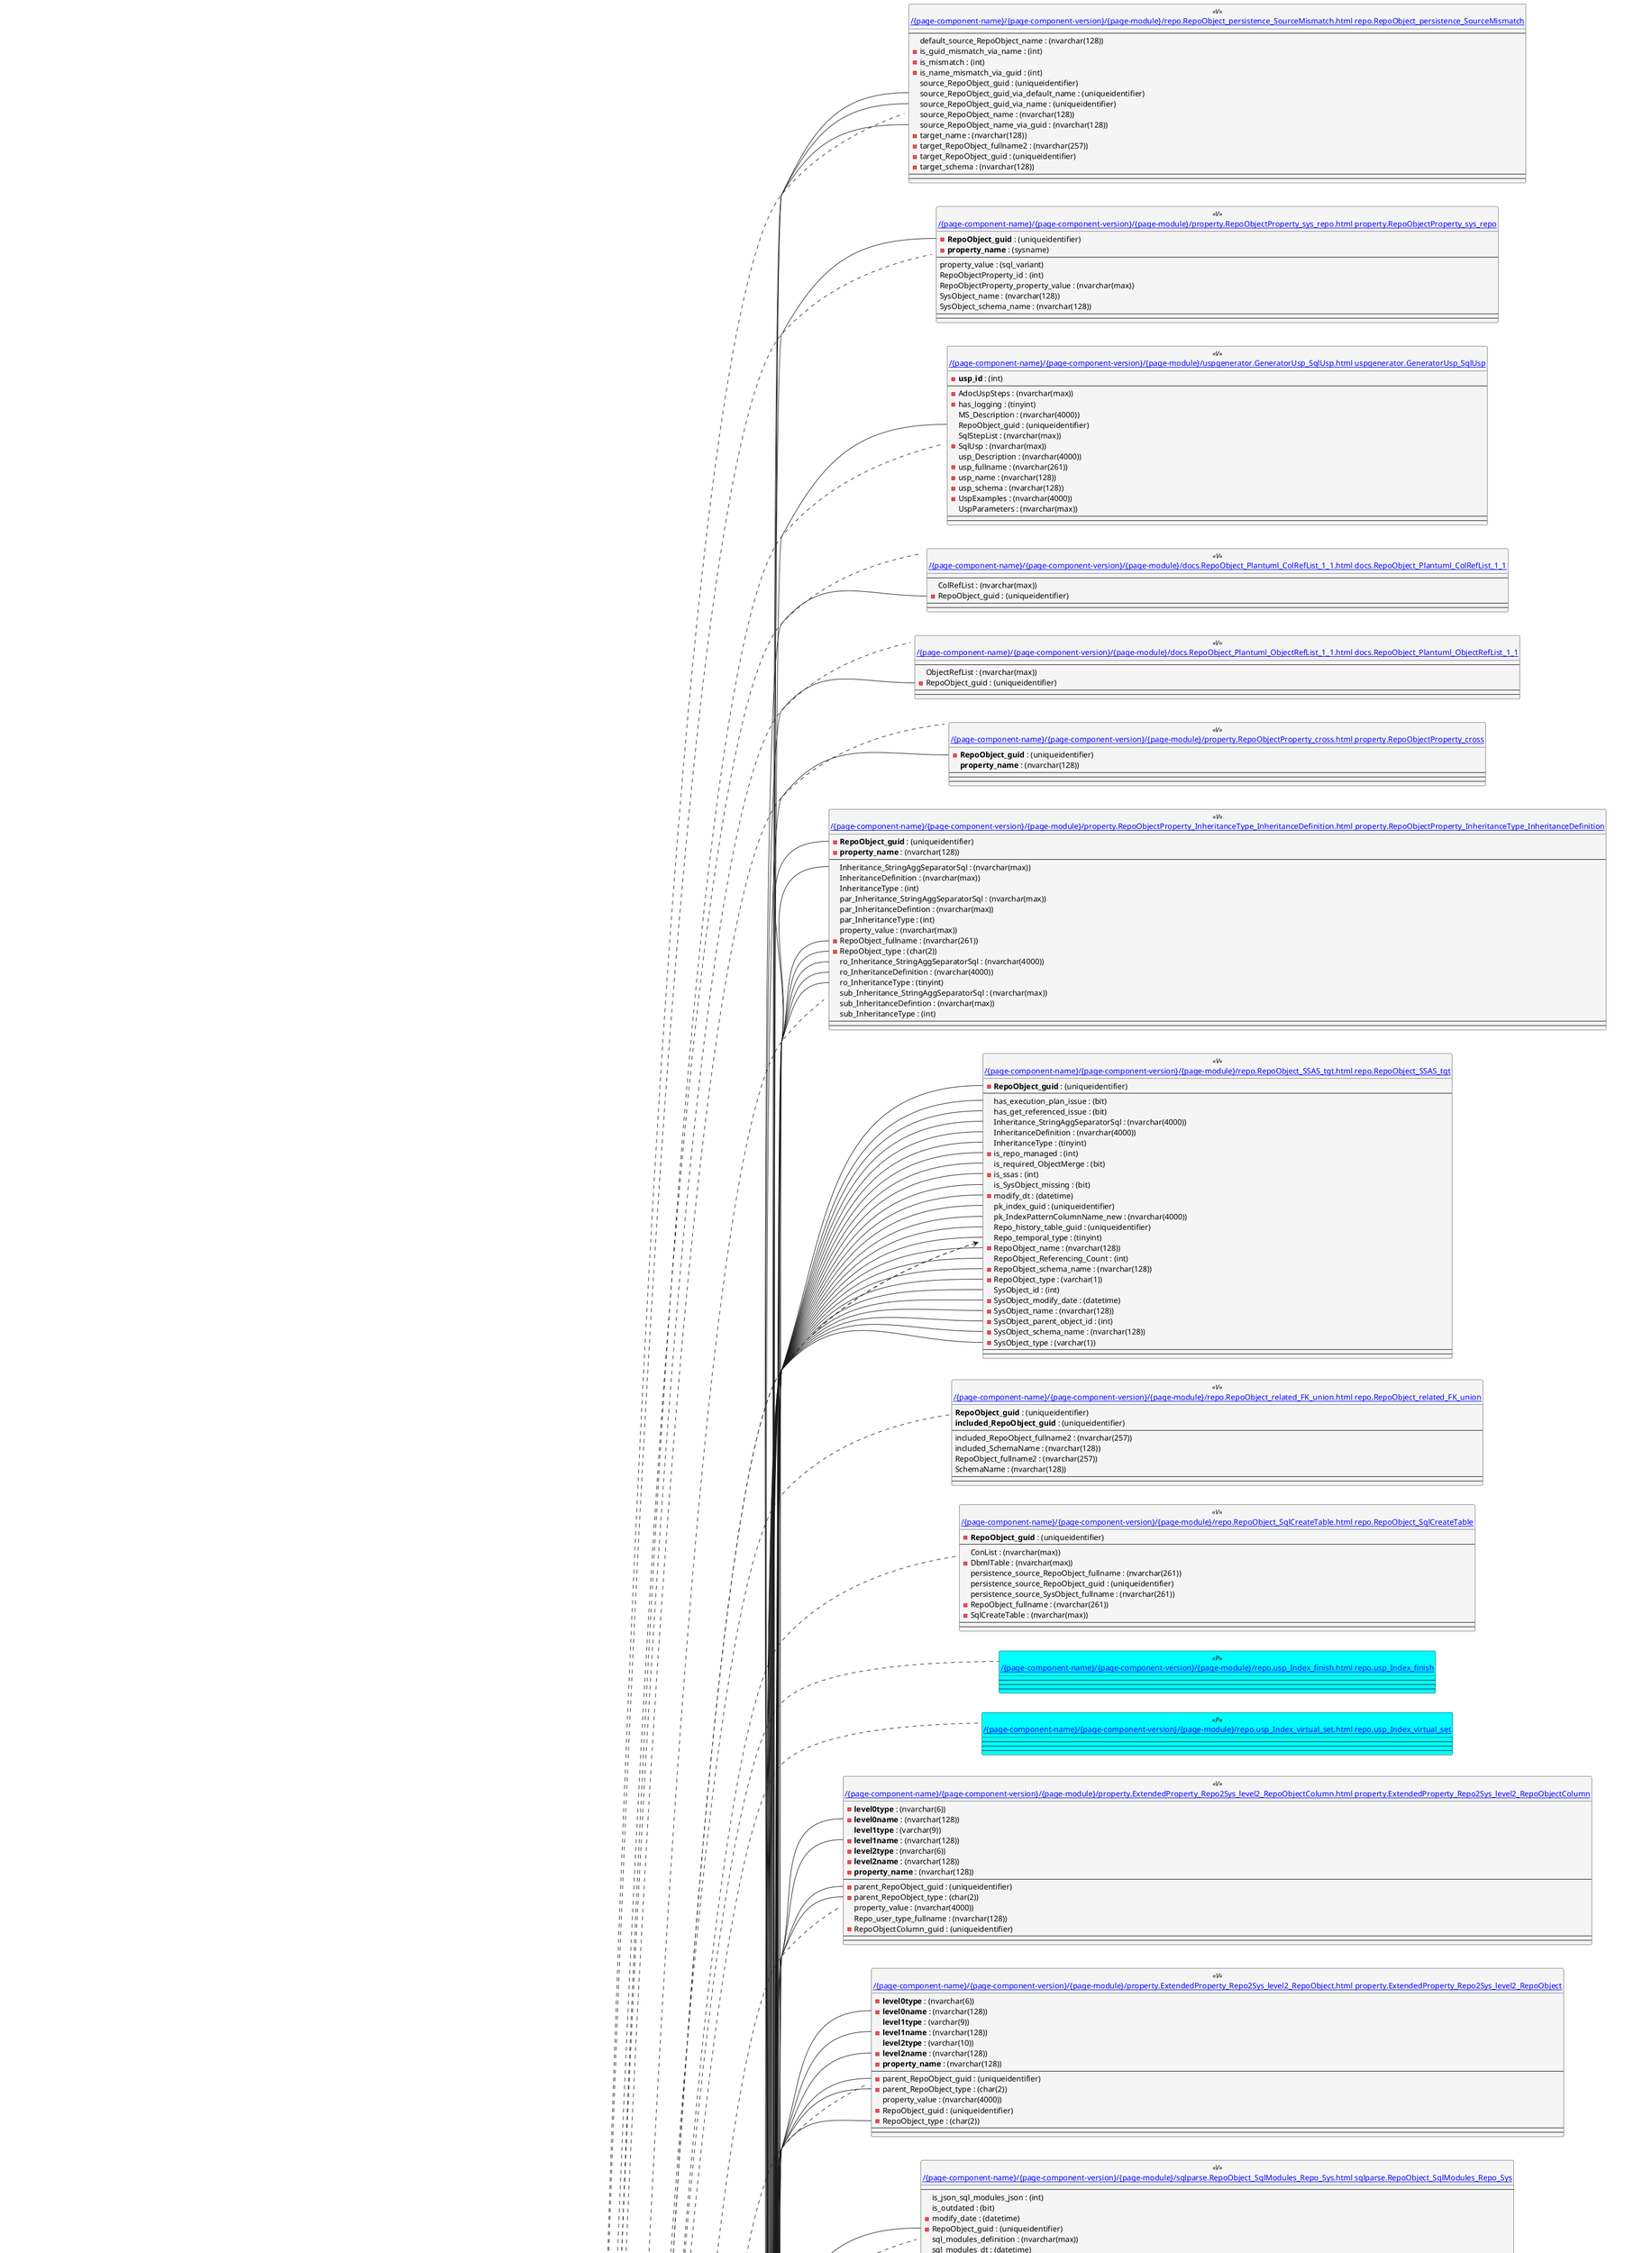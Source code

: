 @startuml
left to right direction
'top to bottom direction
hide circle
'avoide "." issues:
set namespaceSeparator none


skinparam class {
  BackgroundColor White
  BackgroundColor<<FN>> Yellow
  BackgroundColor<<FS>> Yellow
  BackgroundColor<<FT>> LightGray
  BackgroundColor<<IF>> Yellow
  BackgroundColor<<IS>> Yellow
  BackgroundColor<<P>> Aqua
  BackgroundColor<<PC>> Aqua
  BackgroundColor<<SN>> Yellow
  BackgroundColor<<SO>> SlateBlue
  BackgroundColor<<TF>> LightGray
  BackgroundColor<<TR>> Tomato
  BackgroundColor<<U>> White
  BackgroundColor<<V>> WhiteSmoke
  BackgroundColor<<X>> Aqua
}


entity "[[{site-url}/{page-component-name}/{page-component-version}/{page-module}/docs.AntoraNavListPage_by_schema.html docs.AntoraNavListPage_by_schema]]" as docs.AntoraNavListPage_by_schema << V >> {
  - **RepoObject_schema_name** : (nvarchar(128))
  --
  - nav_list : (nvarchar(4000))
  --
  --
}

entity "[[{site-url}/{page-component-name}/{page-component-version}/{page-module}/docs.ftv_RepoObject_Reference_PlantUml_EntityRefList.html docs.ftv_RepoObject_Reference_PlantUml_EntityRefList]]" as docs.ftv_RepoObject_Reference_PlantUml_EntityRefList << IF >> {
  --
  PumlEntityList : (nvarchar(max))
  PumlEntityOnlyPkList : (nvarchar(max))
  Referenced_Depth : (int)
  Referencing_Depth : (int)
  ro_guid : (uniqueidentifier)
  --
  --
}

entity "[[{site-url}/{page-component-name}/{page-component-version}/{page-module}/docs.RepoObject_Plantuml_ColRefList_1_1.html docs.RepoObject_Plantuml_ColRefList_1_1]]" as docs.RepoObject_Plantuml_ColRefList_1_1 << V >> {
  --
  ColRefList : (nvarchar(max))
  - RepoObject_guid : (uniqueidentifier)
  --
  --
}

entity "[[{site-url}/{page-component-name}/{page-component-version}/{page-module}/docs.RepoObject_Plantuml_ObjectRefList_1_1.html docs.RepoObject_Plantuml_ObjectRefList_1_1]]" as docs.RepoObject_Plantuml_ObjectRefList_1_1 << V >> {
  --
  ObjectRefList : (nvarchar(max))
  - RepoObject_guid : (uniqueidentifier)
  --
  --
}

entity "[[{site-url}/{page-component-name}/{page-component-version}/{page-module}/graph.RepoObject_S.html graph.RepoObject_S]]" as graph.RepoObject_S << V >> {
  - **RepoObject_guid** : (uniqueidentifier)
  --
  - RepoObject_fullname : (nvarchar(261))
  RepoObject_fullname2 : (nvarchar(257))
  - RepoObject_type : (char(2))
  --
  --
}

entity "[[{site-url}/{page-component-name}/{page-component-version}/{page-module}/property.ExtendedProperty_Repo2Sys_level1.html property.ExtendedProperty_Repo2Sys_level1]]" as property.ExtendedProperty_Repo2Sys_level1 << V >> {
  - **level0type** : (nvarchar(6))
  - **level0name** : (nvarchar(128))
  **level1type** : (varchar(9))
  - **level1name** : (nvarchar(128))
  - **property_name** : (nvarchar(128))
  --
  level2name : (varchar(128))
  level2type : (varchar(10))
  property_value : (nvarchar(4000))
  - RepoObject_guid : (uniqueidentifier)
  - RepoObject_type : (char(2))
  --
  --
}

entity "[[{site-url}/{page-component-name}/{page-component-version}/{page-module}/property.ExtendedProperty_Repo2Sys_level2_RepoObject.html property.ExtendedProperty_Repo2Sys_level2_RepoObject]]" as property.ExtendedProperty_Repo2Sys_level2_RepoObject << V >> {
  - **level0type** : (nvarchar(6))
  - **level0name** : (nvarchar(128))
  **level1type** : (varchar(9))
  - **level1name** : (nvarchar(128))
  **level2type** : (varchar(10))
  - **level2name** : (nvarchar(128))
  - **property_name** : (nvarchar(128))
  --
  - parent_RepoObject_guid : (uniqueidentifier)
  - parent_RepoObject_type : (char(2))
  property_value : (nvarchar(4000))
  - RepoObject_guid : (uniqueidentifier)
  - RepoObject_type : (char(2))
  --
  --
}

entity "[[{site-url}/{page-component-name}/{page-component-version}/{page-module}/property.ExtendedProperty_Repo2Sys_level2_RepoObjectColumn.html property.ExtendedProperty_Repo2Sys_level2_RepoObjectColumn]]" as property.ExtendedProperty_Repo2Sys_level2_RepoObjectColumn << V >> {
  - **level0type** : (nvarchar(6))
  - **level0name** : (nvarchar(128))
  **level1type** : (varchar(9))
  - **level1name** : (nvarchar(128))
  - **level2type** : (nvarchar(6))
  - **level2name** : (nvarchar(128))
  - **property_name** : (nvarchar(128))
  --
  - parent_RepoObject_guid : (uniqueidentifier)
  - parent_RepoObject_type : (char(2))
  property_value : (nvarchar(4000))
  Repo_user_type_fullname : (nvarchar(128))
  - RepoObjectColumn_guid : (uniqueidentifier)
  --
  --
}

entity "[[{site-url}/{page-component-name}/{page-component-version}/{page-module}/property.RepoObjectColumnProperty_sys_repo.html property.RepoObjectColumnProperty_sys_repo]]" as property.RepoObjectColumnProperty_sys_repo << V >> {
  - **RepoObjectColumn_guid** : (uniqueidentifier)
  - **property_name** : (sysname)
  --
  property_value : (sql_variant)
  RepoObjectColumnProperty_id : (int)
  RepoObjectColumnProperty_property_value : (nvarchar(max))
  SysObject_name : (nvarchar(128))
  SysObject_schema_name : (nvarchar(128))
  SysObjectColumn_name : (nvarchar(128))
  --
  --
}

entity "[[{site-url}/{page-component-name}/{page-component-version}/{page-module}/property.RepoObjectProperty_cross.html property.RepoObjectProperty_cross]]" as property.RepoObjectProperty_cross << V >> {
  - **RepoObject_guid** : (uniqueidentifier)
  **property_name** : (nvarchar(128))
  --
  --
  --
}

entity "[[{site-url}/{page-component-name}/{page-component-version}/{page-module}/property.RepoObjectProperty_ForUpdate.html property.RepoObjectProperty_ForUpdate]]" as property.RepoObjectProperty_ForUpdate << V >> {
  --
  inheritance : (tinyint)
  - property_name : (nvarchar(128))
  property_value : (nvarchar(max))
  - RepoObject_fullname : (nvarchar(261))
  - RepoObject_fullname2 : (nvarchar(257))
  - RepoObject_guid : (uniqueidentifier)
  - RepoObject_name : (nvarchar(128))
  - RepoObject_schema_name : (nvarchar(128))
  - RepoObject_type : (char(2))
  - RepoObjectProperty_id : (int)
  --
  --
}

entity "[[{site-url}/{page-component-name}/{page-component-version}/{page-module}/property.RepoObjectProperty_InheritanceType_InheritanceDefinition.html property.RepoObjectProperty_InheritanceType_InheritanceDefinition]]" as property.RepoObjectProperty_InheritanceType_InheritanceDefinition << V >> {
  - **RepoObject_guid** : (uniqueidentifier)
  - **property_name** : (nvarchar(128))
  --
  Inheritance_StringAggSeparatorSql : (nvarchar(max))
  InheritanceDefinition : (nvarchar(max))
  InheritanceType : (int)
  par_Inheritance_StringAggSeparatorSql : (nvarchar(max))
  par_InheritanceDefintion : (nvarchar(max))
  par_InheritanceType : (int)
  property_value : (nvarchar(max))
  - RepoObject_fullname : (nvarchar(261))
  - RepoObject_type : (char(2))
  ro_Inheritance_StringAggSeparatorSql : (nvarchar(4000))
  ro_InheritanceDefinition : (nvarchar(4000))
  ro_InheritanceType : (tinyint)
  sub_Inheritance_StringAggSeparatorSql : (nvarchar(max))
  sub_InheritanceDefintion : (nvarchar(max))
  sub_InheritanceType : (int)
  --
  --
}

entity "[[{site-url}/{page-component-name}/{page-component-version}/{page-module}/property.RepoObjectProperty_sys_repo.html property.RepoObjectProperty_sys_repo]]" as property.RepoObjectProperty_sys_repo << V >> {
  - **RepoObject_guid** : (uniqueidentifier)
  - **property_name** : (sysname)
  --
  property_value : (sql_variant)
  RepoObjectProperty_id : (int)
  RepoObjectProperty_property_value : (nvarchar(max))
  SysObject_name : (nvarchar(128))
  SysObject_schema_name : (nvarchar(128))
  --
  --
}

entity "[[{site-url}/{page-component-name}/{page-component-version}/{page-module}/property.usp_RepoObjectColumnProperty_set.html property.usp_RepoObjectColumnProperty_set]]" as property.usp_RepoObjectColumnProperty_set << P >> {
  --
  --
  --
}

entity "[[{site-url}/{page-component-name}/{page-component-version}/{page-module}/property.usp_RepoObjectProperty_set.html property.usp_RepoObjectProperty_set]]" as property.usp_RepoObjectProperty_set << P >> {
  --
  --
  --
}

entity "[[{site-url}/{page-component-name}/{page-component-version}/{page-module}/reference.additional_Reference_guid.html reference.additional_Reference_guid]]" as reference.additional_Reference_guid << V >> {
  --
  - is_internal : (int)
  - referenced_AntoraComponent : (nvarchar(128))
  - referenced_AntoraModule : (nvarchar(128))
  referenced_Column : (nvarchar(128))
  referenced_fullname : (nvarchar(261))
  referenced_id : (int)
  - referenced_Object : (nvarchar(128))
  referenced_RepoObject_guid : (uniqueidentifier)
  referenced_RepoObjectColumn_guid : (uniqueidentifier)
  - referenced_Schema : (nvarchar(128))
  referenced_type : (char(2))
  - referencing_AntoraComponent : (nvarchar(128))
  - referencing_AntoraModule : (nvarchar(128))
  referencing_Column : (nvarchar(128))
  referencing_fullname : (nvarchar(261))
  referencing_id : (int)
  - referencing_Object : (nvarchar(128))
  referencing_RepoObject_guid : (uniqueidentifier)
  referencing_RepoObjectColumn_guid : (uniqueidentifier)
  - referencing_Schema : (nvarchar(128))
  referencing_type : (char(2))
  --
  --
}

entity "[[{site-url}/{page-component-name}/{page-component-version}/{page-module}/reference.RepoObject_reference_persistence.html reference.RepoObject_reference_persistence]]" as reference.RepoObject_reference_persistence << V >> {
  **referenced_RepoObject_guid** : (uniqueidentifier)
  - **referencing_RepoObject_guid** : (uniqueidentifier)
  --
  - InformationSource : (varchar(27))
  - referenced_entity_name : (nvarchar(128))
  - referenced_fullname : (nvarchar(261))
  referenced_id : (int)
  - referenced_schema_name : (nvarchar(128))
  referenced_type : (char(2))
  - referencing_entity_name : (nvarchar(128))
  - referencing_fullname : (nvarchar(261))
  referencing_id : (int)
  - referencing_schema_name : (nvarchar(128))
  referencing_type : (varchar(2))
  --
  --
}

entity "[[{site-url}/{page-component-name}/{page-component-version}/{page-module}/reference.RepoObject_reference_virtual.html reference.RepoObject_reference_virtual]]" as reference.RepoObject_reference_virtual << V >> {
  --
  - InformationSource : (varchar(34))
  - referenced_entity_name : (nvarchar(128))
  - referenced_fullname : (nvarchar(261))
  referenced_id : (int)
  - referenced_RepoObject_guid : (uniqueidentifier)
  - referenced_schema_name : (nvarchar(128))
  referenced_type : (char(2))
  - referencing_entity_name : (nvarchar(128))
  - referencing_fullname : (nvarchar(261))
  referencing_id : (int)
  - referencing_RepoObject_guid : (uniqueidentifier)
  - referencing_schema_name : (nvarchar(128))
  referencing_type : (varchar(2))
  --
  --
}

entity "[[{site-url}/{page-component-name}/{page-component-version}/{page-module}/reference.RepoObjectColumn_reference_FirstResultSet.html reference.RepoObjectColumn_reference_FirstResultSet]]" as reference.RepoObjectColumn_reference_FirstResultSet << V >> {
  --
  - InformationSource : (varchar(37))
  is_hidden : (bit)
  is_referenced_object : (bit)
  is_referencing_object_equal_referenced_object : (bit)
  referenced_column_name : (nvarchar(128))
  referenced_entity_name : (nvarchar(128))
  referenced_id : (int)
  referenced_minor_id : (int)
  referenced_node_id : (bigint)
  referenced_RepoObject_guid : (uniqueidentifier)
  referenced_RepoObjectColumn_guid : (uniqueidentifier)
  referenced_schema_name : (nvarchar(128))
  referenced_type : (char(2))
  referencing_column_name : (nvarchar(128))
  - referencing_entity_name : (nvarchar(128))
  referencing_id : (int)
  referencing_minor_id : (int)
  referencing_node_id : (bigint)
  - referencing_RepoObject_guid : (uniqueidentifier)
  referencing_RepoObjectColumn_guid : (uniqueidentifier)
  - referencing_schema_name : (nvarchar(128))
  referencing_type : (char(2))
  --
  --
}

entity "[[{site-url}/{page-component-name}/{page-component-version}/{page-module}/reference.RepoObjectColumn_reference_Persistence.html reference.RepoObjectColumn_reference_Persistence]]" as reference.RepoObjectColumn_reference_Persistence << V >> {
  **referencing_id** : (int)
  **referencing_minor_id** : (int)
  **referenced_id** : (int)
  **referenced_minor_id** : (int)
  --
  definition : (nvarchar(max))
  - InformationSource : (varchar(27))
  is_computed : (bit)
  is_referenced_object : (bit)
  is_referencing_object_equal_referenced_object : (bit)
  - referenced_column_name : (nvarchar(128))
  - referenced_entity_name : (nvarchar(128))
  referenced_node_id : (bigint)
  referenced_RepoObject_guid : (uniqueidentifier)
  - referenced_RepoObjectColumn_guid : (uniqueidentifier)
  - referenced_schema_name : (nvarchar(128))
  referenced_type : (char(2))
  - referencing_column_name : (nvarchar(128))
  - referencing_entity_name : (nvarchar(128))
  referencing_node_id : (bigint)
  - referencing_RepoObject_guid : (uniqueidentifier)
  - referencing_RepoObjectColumn_guid : (uniqueidentifier)
  - referencing_schema_name : (nvarchar(128))
  referencing_type : (char(2))
  --
  --
}

entity "[[{site-url}/{page-component-name}/{page-component-version}/{page-module}/reference.RepoObjectColumn_reference_QueryPlan.html reference.RepoObjectColumn_reference_QueryPlan]]" as reference.RepoObjectColumn_reference_QueryPlan << V >> {
  **referencing_id** : (int)
  **referencing_minor_id** : (int)
  **referenced_id** : (int)
  **referenced_minor_id** : (int)
  --
  definition : (nvarchar(max))
  - InformationSource : (varchar(10))
  is_computed : (bit)
  is_referenced_object : (bit)
  is_referencing_object_equal_referenced_object : (bit)
  is_source_column_name_expression : (bit)
  is_target_column_name_expression : (bit)
  referenced_column_name : (nvarchar(128))
  referenced_entity_name : (nvarchar(128))
  referenced_node_id : (bigint)
  referenced_RepoObject_guid : (uniqueidentifier)
  referenced_RepoObjectColumn_guid : (uniqueidentifier)
  referenced_schema_name : (nvarchar(128))
  referenced_type : (char(2))
  referencing_column_name : (nvarchar(128))
  - referencing_entity_name : (nvarchar(128))
  referencing_node_id : (bigint)
  - referencing_RepoObject_guid : (uniqueidentifier)
  referencing_RepoObjectColumn_guid : (uniqueidentifier)
  - referencing_schema_name : (nvarchar(128))
  referencing_type : (char(2))
  source_schema_name_quoted : (nvarchar(128))
  source_table_name_quoted : (nvarchar(128))
  --
  --
}

entity "[[{site-url}/{page-component-name}/{page-component-version}/{page-module}/reference.RepoObjectColumn_reference_SqlModules.html reference.RepoObjectColumn_reference_SqlModules]]" as reference.RepoObjectColumn_reference_SqlModules << V >> {
  **referencing_id** : (int)
  **referencing_minor_id** : (int)
  **referenced_id** : (int)
  **referenced_minor_id** : (int)
  --
  definition : (nvarchar(max))
  - InformationSource : (varchar(27))
  is_computed : (bit)
  is_referenced_object : (bit)
  is_referencing_object_equal_referenced_object : (bit)
  - referenced_column_name : (nvarchar(128))
  - referenced_entity_name : (nvarchar(128))
  referenced_node_id : (bigint)
  - referenced_RepoObject_guid : (uniqueidentifier)
  - referenced_RepoObjectColumn_guid : (uniqueidentifier)
  - referenced_schema_name : (nvarchar(128))
  referenced_type : (char(2))
  - referencing_column_name : (nvarchar(128))
  - referencing_entity_name : (nvarchar(128))
  referencing_node_id : (bigint)
  - referencing_RepoObject_guid : (uniqueidentifier)
  - referencing_RepoObjectColumn_guid : (uniqueidentifier)
  - referencing_schema_name : (nvarchar(128))
  referencing_type : (char(2))
  SysObject_fullname : (nvarchar(261))
  --
  --
}

entity "[[{site-url}/{page-component-name}/{page-component-version}/{page-module}/reference.usp_RepoObject_update_SysObjectQueryPlan.html reference.usp_RepoObject_update_SysObjectQueryPlan]]" as reference.usp_RepoObject_update_SysObjectQueryPlan << P >> {
  --
  --
  --
}

entity "[[{site-url}/{page-component-name}/{page-component-version}/{page-module}/reference.usp_RepoObjectSource_FirstResultSet.html reference.usp_RepoObjectSource_FirstResultSet]]" as reference.usp_RepoObjectSource_FirstResultSet << P >> {
  --
  --
  --
}

entity "[[{site-url}/{page-component-name}/{page-component-version}/{page-module}/reference.usp_RepoObjectSource_QueryPlan.html reference.usp_RepoObjectSource_QueryPlan]]" as reference.usp_RepoObjectSource_QueryPlan << P >> {
  --
  --
  --
}

entity "[[{site-url}/{page-component-name}/{page-component-version}/{page-module}/reference.usp_RepoObjectSource_virtual_set.html reference.usp_RepoObjectSource_virtual_set]]" as reference.usp_RepoObjectSource_virtual_set << P >> {
  --
  --
  --
}

entity "[[{site-url}/{page-component-name}/{page-component-version}/{page-module}/reference.usp_update_Referencing_Count.html reference.usp_update_Referencing_Count]]" as reference.usp_update_Referencing_Count << P >> {
  --
  --
  --
}

entity "[[{site-url}/{page-component-name}/{page-component-version}/{page-module}/repo.check_IndexColumn_virtual_referenced_setpoint.html repo.check_IndexColumn_virtual_referenced_setpoint]]" as repo.check_IndexColumn_virtual_referenced_setpoint << V >> {
  - **index_guid** : (uniqueidentifier)
  - **index_column_id** : (int)
  --
  referenced_index_guid : (uniqueidentifier)
  referenced_RepoObject_guid : (uniqueidentifier)
  referenced_RepoObjectColumn_guid : (uniqueidentifier)
  referencing_RepoObject_guid : (uniqueidentifier)
  referencing_RepoObjectColumn_guid : (uniqueidentifier)
  RepoObject_guid_s : (uniqueidentifier)
  RepoObject_guid_t : (uniqueidentifier)
  RepoObjectColumn_guid_t : (uniqueidentifier)
  SysObject_fullname_s : (nvarchar(261))
  SysObject_fullname_t : (nvarchar(261))
  SysObjectColumn_name_s : (nvarchar(128))
  SysObjectColumn_name_t : (nvarchar(128))
  --
  --
}

entity "[[{site-url}/{page-component-name}/{page-component-version}/{page-module}/repo.Index_Settings_ForUpdate.html repo.Index_Settings_ForUpdate]]" as repo.Index_Settings_ForUpdate << V >> {
  --
  - index_guid : (uniqueidentifier)
  index_name : (nvarchar(128))
  IndexPatternColumnDatatype : (nvarchar(4000))
  IndexPatternColumnName : (nvarchar(4000))
  IndexSemanticGroup : (nvarchar(512))
  - is_create_constraint : (bit)
  parent_RepoObject_guid : (uniqueidentifier)
  RepoObject_fullname : (nvarchar(261))
  --
  --
}

entity "[[{site-url}/{page-component-name}/{page-component-version}/{page-module}/repo.Index_virtual_ForUpdate.html repo.Index_virtual_ForUpdate]]" as repo.Index_virtual_ForUpdate << V >> {
  - **index_guid** : (uniqueidentifier)
  --
  - has_managedName : (bit)
  index_name : (nvarchar(128))
  - index_type : (tinyint)
  IndexPatternColumnDatatype : (nvarchar(4000))
  IndexPatternColumnName : (nvarchar(4000))
  IndexSemanticGroup : (nvarchar(512))
  - is_index_disabled : (bit)
  - is_index_primary_key : (bit)
  - is_index_unique : (bit)
  is_persistence : (bit)
  is_repo_managed : (bit)
  - parent_RepoObject_guid : (uniqueidentifier)
  referenced_index_guid : (uniqueidentifier)
  - RepoObject_fullname : (nvarchar(261))
  - RepoObject_fullname2 : (nvarchar(257))
  RowNumberInReferencing : (int)
  - SysObject_fullname : (nvarchar(261))
  - SysObject_fullname2 : (nvarchar(257))
  --
  --
}

entity "[[{site-url}/{page-component-name}/{page-component-version}/{page-module}/repo.Index_virtual_SysObject.html repo.Index_virtual_SysObject]]" as repo.Index_virtual_SysObject << V >> {
  - **index_guid** : (uniqueidentifier)
  --
  index_name : (nvarchar(128))
  IndexPatternColumnDatatype : (nvarchar(4000))
  IndexPatternColumnName : (nvarchar(4000))
  IndexSemanticGroup : (nvarchar(512))
  - is_index_disabled : (bit)
  - is_index_primary_key : (bit)
  - is_index_unique : (bit)
  - parent_RepoObject_guid : (uniqueidentifier)
  pk_index_guid : (uniqueidentifier)
  referenced_index_guid : (uniqueidentifier)
  SysObject_id : (int)
  - SysObject_name : (nvarchar(128))
  - SysObject_schema_name : (nvarchar(128))
  SysObject_type : (char(2))
  --
  --
}

entity "[[{site-url}/{page-component-name}/{page-component-version}/{page-module}/repo.IndexColumn_ReferencedReferencing_HasFullColumnsInReferencing_check.html repo.IndexColumn_ReferencedReferencing_HasFullColumnsInReferencing_check]]" as repo.IndexColumn_ReferencedReferencing_HasFullColumnsInReferencing_check << V >> {
  --
  - index_column_id : (int)
  index_guid : (uniqueidentifier)
  IndexPatternColumnDatatype : (nvarchar(4000))
  IndexPatternColumnName : (nvarchar(4000))
  IndexSemanticGroup : (nvarchar(512))
  is_descending_key : (bit)
  referenced_RepoObject_fullname : (nvarchar(261))
  referenced_RepoObject_guid : (uniqueidentifier)
  referenced_RepoObjectColumn_guid : (uniqueidentifier)
  referenced_RepoObjectColumn_name : (nvarchar(128))
  referencing_RepoObject_fullname : (nvarchar(261))
  referencing_RepoObject_guid : (uniqueidentifier)
  referencing_RepoObjectColumn_guid : (uniqueidentifier)
  referencing_RepoObjectColumn_name : (nvarchar(128))
  RowNumberInReferencing : (bigint)
  --
  --
}

entity "[[{site-url}/{page-component-name}/{page-component-version}/{page-module}/repo.IndexColumn_ssas_gross.html repo.IndexColumn_ssas_gross]]" as repo.IndexColumn_ssas_gross << V >> {
  --
  column_user_type_fullname : (nvarchar(128))
  - index_column_id : (int)
  - index_guid : (uniqueidentifier)
  - index_name : (nvarchar(450))
  is_descending_key : (bit)
  - is_index_primary_key : (bit)
  is_index_real : (bit)
  - is_index_unique : (bit)
  - Object_column_name : (nvarchar(128))
  parent_Object_fullname : (nvarchar(261))
  parent_Object_name : (nvarchar(128))
  - parent_RepoObject_guid : (uniqueidentifier)
  parent_schema_name : (nvarchar(128))
  - RepoObjectColumn_guid : (uniqueidentifier)
  --
  --
}

entity "[[{site-url}/{page-component-name}/{page-component-version}/{page-module}/repo.IndexColumn_virtual_gross.html repo.IndexColumn_virtual_gross]]" as repo.IndexColumn_virtual_gross << V >> {
  - **index_column_id** : (int)
  --
  column_user_type_fullname : (nvarchar(128))
  - index_guid : (uniqueidentifier)
  index_name : (nvarchar(128))
  - is_descending_key : (bit)
  - is_index_primary_key : (bit)
  is_index_real : (bit)
  - is_index_unique : (bit)
  - Object_column_name : (nvarchar(128))
  parent_Object_fullname : (nvarchar(261))
  parent_Object_name : (nvarchar(128))
  - parent_RepoObject_guid : (uniqueidentifier)
  parent_schema_name : (nvarchar(128))
  - RepoObjectColumn_guid : (uniqueidentifier)
  --
  --
}

entity "[[{site-url}/{page-component-name}/{page-component-version}/{page-module}/repo.RepoObject.html repo.RepoObject]]" as repo.RepoObject << U >> {
  - **RepoObject_guid** : (uniqueidentifier)
  --
  has_execution_plan_issue : (bit)
  has_get_referenced_issue : (bit)
  Inheritance_StringAggSeparatorSql : (nvarchar(4000))
  InheritanceDefinition : (nvarchar(4000))
  InheritanceType : (tinyint)
  - is_DocsExclude : (bit)
  is_repo_managed : (bit)
  is_required_ObjectMerge : (bit)
  - is_ssas : (bit)
  is_SysObject_missing : (bit)
  - modify_dt : (datetime)
  pk_index_guid : (uniqueidentifier)
  pk_IndexPatternColumnName_new : (nvarchar(4000))
  Repo_history_table_guid : (uniqueidentifier)
  Repo_temporal_type : (tinyint)
  - RepoObject_name : (nvarchar(128))
  RepoObject_Referencing_Count : (int)
  - RepoObject_schema_name : (nvarchar(128))
  - RepoObject_type : (char(2))
  SysObject_id : (int)
  SysObject_modify_date : (datetime)
  - SysObject_name : (nvarchar(128))
  - SysObject_parent_object_id : (int)
  - SysObject_schema_name : (nvarchar(128))
  SysObject_type : (char(2))
  ~ has_different_sys_names : (bit)
  # is_RepoObject_name_uniqueidentifier : (int)
  # is_SysObject_name_uniqueidentifier : (int)
  ~ node_id : (bigint)
  # RepoObject_fullname : (nvarchar(261))
  # RepoObject_fullname2 : (nvarchar(257))
  # SysObject_fullname : (nvarchar(261))
  # SysObject_fullname2 : (nvarchar(257))
  ~ SysObject_query_sql : (nvarchar(406))
  # usp_persistence_fullname2 : (nvarchar(269))
  # usp_persistence_name : (nvarchar(140))
  --
  --
}

entity "[[{site-url}/{page-component-name}/{page-component-version}/{page-module}/repo.RepoObject__after_update.html repo.RepoObject__after_update]]" as repo.RepoObject__after_update << TR >> {
  --
  --
  --
}

entity "[[{site-url}/{page-component-name}/{page-component-version}/{page-module}/repo.RepoObject_fullname_u_v.html repo.RepoObject_fullname_u_v]]" as repo.RepoObject_fullname_u_v << V >> {
  - **RepoObject_fullname** : (nvarchar(261))
  --
  --
  --
}

entity "[[{site-url}/{page-component-name}/{page-component-version}/{page-module}/repo.RepoObject_gross.html repo.RepoObject_gross]]" as repo.RepoObject_gross << V >> {
  - **RepoObject_guid** : (uniqueidentifier)
  --
  Description : (nvarchar(max))
  has_different_sys_names : (bit)
  has_execution_plan_issue : (bit)
  has_get_referenced_issue : (bit)
  has_history : (bit)
  has_history_columns : (bit)
  history_schema_name : (nvarchar(128))
  history_table_name : (nvarchar(128))
  Inheritance_StringAggSeparatorSql : (nvarchar(4000))
  InheritanceDefinition : (nvarchar(4000))
  InheritanceType : (tinyint)
  - is_DocsExclude : (bit)
  is_DocsOutput : (int)
  - is_in_reference : (int)
  is_persistence : (bit)
  is_persistence_check_duplicate_per_pk : (bit)
  is_persistence_check_for_empty_source : (bit)
  is_persistence_delete_changed : (bit)
  is_persistence_delete_missing : (bit)
  is_persistence_insert : (bit)
  is_persistence_merge_delete_missing : (bit)
  is_persistence_merge_insert : (bit)
  is_persistence_merge_update_changed : (bit)
  is_persistence_truncate : (bit)
  is_persistence_update_changed : (bit)
  is_repo_managed : (bit)
  - is_RepoObject_name_uniqueidentifier : (int)
  is_required_ObjectMerge : (bit)
  - is_ssas : (bit)
  is_SysObject_missing : (bit)
  - is_SysObject_name_uniqueidentifier : (int)
  - modify_dt : (datetime)
  node_id : (bigint)
  persistence_source_RepoObject_fullname : (nvarchar(261))
  persistence_source_RepoObject_fullname2 : (nvarchar(257))
  persistence_source_RepoObject_guid : (uniqueidentifier)
  persistence_source_RepoObject_xref : (nvarchar(269))
  persistence_source_SysObject_fullname : (nvarchar(261))
  persistence_source_SysObject_fullname2 : (nvarchar(257))
  persistence_source_SysObject_xref : (nvarchar(269))
  pk_index_guid : (uniqueidentifier)
  pk_IndexPatternColumnDatatype : (nvarchar(4000))
  pk_IndexPatternColumnName : (nvarchar(4000))
  pk_IndexPatternColumnName_new : (nvarchar(4000))
  pk_IndexSemanticGroup : (nvarchar(512))
  Property_ms_description : (nvarchar(4000))
  Repo_history_table_guid : (uniqueidentifier)
  Repo_temporal_type : (tinyint)
  - RepoObject_fullname : (nvarchar(261))
  - RepoObject_fullname2 : (nvarchar(257))
  - RepoObject_name : (nvarchar(128))
  RepoObject_Referencing_Count : (int)
  - RepoObject_schema_name : (nvarchar(128))
  - RepoObject_type : (char(2))
  RepoObject_type_name : (nvarchar(128))
  source_filter : (nvarchar(4000))
  - SysObject_fullname : (nvarchar(261))
  - SysObject_fullname2 : (nvarchar(257))
  SysObject_id : (int)
  SysObject_modify_date : (datetime)
  - SysObject_name : (nvarchar(128))
  - SysObject_parent_object_id : (int)
  SysObject_query_executed_dt : (datetime)
  SysObject_query_plan : (xml)
  - SysObject_query_sql : (nvarchar(406))
  - SysObject_schema_name : (nvarchar(128))
  SysObject_type : (char(2))
  SysObject_type_name : (nvarchar(128))
  tables_dataCategory : (nvarchar(500))
  tables_description : (nvarchar(max))
  tables_isHidden : (nvarchar(500))
  target_filter : (nvarchar(4000))
  temporal_type : (tinyint)
  - usp_persistence_name : (nvarchar(140))
  usp_persistence_RepoObject_guid : (uniqueidentifier)
  --
  --
}

entity "[[{site-url}/{page-component-name}/{page-component-version}/{page-module}/repo.RepoObject_persistence_column.html repo.RepoObject_persistence_column]]" as repo.RepoObject_persistence_column << V >> {
  - **target_RepoObject_guid** : (uniqueidentifier)
  **RepoObjectColumn_guid_s** : (uniqueidentifier)
  --
  - has_history : (bit)
  - has_history_columns : (bit)
  history_schema_name : (nvarchar(128))
  history_table_name : (nvarchar(128))
  is_persistence : (bit)
  - is_persistence_check_for_empty_source : (bit)
  - is_persistence_delete_changed : (bit)
  - is_persistence_delete_missing : (bit)
  - is_persistence_insert : (bit)
  - is_persistence_truncate : (bit)
  - is_persistence_update_changed : (bit)
  is_repo_managed_t : (bit)
  - RepoObject_name_t : (nvarchar(128))
  - RepoObject_schema_name_t : (nvarchar(128))
  - RepoObject_type_t : (char(2))
  RepoObjectColumn_name_t : (nvarchar(128))
  source_RepoObject_guid : (uniqueidentifier)
  SysObject_name_s : (nvarchar(128))
  SysObject_schema_name_s : (nvarchar(128))
  SysObject_type_s : (char(2))
  SysObjectColumn_name_s : (nvarchar(128))
  --
  --
}

entity "[[{site-url}/{page-component-name}/{page-component-version}/{page-module}/repo.RepoObject_persistence_ForUpdate.html repo.RepoObject_persistence_ForUpdate]]" as repo.RepoObject_persistence_ForUpdate << V >> {
  - **target_RepoObject_guid** : (uniqueidentifier)
  --
  default_source_RepoObject_name : (nvarchar(128))
  - has_history : (bit)
  - has_history_columns : (bit)
  history_schema_name : (nvarchar(128))
  history_table_name : (nvarchar(128))
  is_persistence : (bit)
  - is_persistence_check_duplicate_per_pk : (bit)
  - is_persistence_check_for_empty_source : (bit)
  - is_persistence_delete_changed : (bit)
  - is_persistence_delete_missing : (bit)
  - is_persistence_insert : (bit)
  - is_persistence_truncate : (bit)
  - is_persistence_update_changed : (bit)
  source_RepoObject_guid : (uniqueidentifier)
  source_RepoObject_name : (nvarchar(128))
  - target_name : (nvarchar(128))
  - target_RepoObject_fullname : (nvarchar(261))
  - target_RepoObject_fullname2 : (nvarchar(257))
  - target_schema : (nvarchar(128))
  temporal_type : (tinyint)
  --
  --
}

entity "[[{site-url}/{page-component-name}/{page-component-version}/{page-module}/repo.RepoObject_persistence_ObjectNames.html repo.RepoObject_persistence_ObjectNames]]" as repo.RepoObject_persistence_ObjectNames << V >> {
  - **target_RepoObject_guid** : (uniqueidentifier)
  --
  - has_history : (bit)
  - has_history_columns : (bit)
  history_schema_name : (nvarchar(128))
  history_table_name : (nvarchar(128))
  is_persistence : (bit)
  - is_persistence_check_for_empty_source : (bit)
  - is_persistence_delete_changed : (bit)
  - is_persistence_delete_missing : (bit)
  - is_persistence_insert : (bit)
  - is_persistence_truncate : (bit)
  - is_persistence_update_changed : (bit)
  is_repo_managed_t : (bit)
  - RepoObject_name_t : (nvarchar(128))
  - RepoObject_schema_name_t : (nvarchar(128))
  - RepoObject_type_t : (char(2))
  source_RepoObject_guid : (uniqueidentifier)
  SysObject_name_s : (nvarchar(128))
  SysObject_schema_name_s : (nvarchar(128))
  SysObject_type_s : (char(2))
  --
  --
}

entity "[[{site-url}/{page-component-name}/{page-component-version}/{page-module}/repo.RepoObject_persistence_SourceMismatch.html repo.RepoObject_persistence_SourceMismatch]]" as repo.RepoObject_persistence_SourceMismatch << V >> {
  --
  default_source_RepoObject_name : (nvarchar(128))
  - is_guid_mismatch_via_name : (int)
  - is_mismatch : (int)
  - is_name_mismatch_via_guid : (int)
  source_RepoObject_guid : (uniqueidentifier)
  source_RepoObject_guid_via_default_name : (uniqueidentifier)
  source_RepoObject_guid_via_name : (uniqueidentifier)
  source_RepoObject_name : (nvarchar(128))
  source_RepoObject_name_via_guid : (nvarchar(128))
  - target_name : (nvarchar(128))
  - target_RepoObject_fullname2 : (nvarchar(257))
  - target_RepoObject_guid : (uniqueidentifier)
  - target_schema : (nvarchar(128))
  --
  --
}

entity "[[{site-url}/{page-component-name}/{page-component-version}/{page-module}/repo.RepoObject_related_FK_union.html repo.RepoObject_related_FK_union]]" as repo.RepoObject_related_FK_union << V >> {
  **RepoObject_guid** : (uniqueidentifier)
  **included_RepoObject_guid** : (uniqueidentifier)
  --
  included_RepoObject_fullname2 : (nvarchar(257))
  included_SchemaName : (nvarchar(128))
  RepoObject_fullname2 : (nvarchar(257))
  SchemaName : (nvarchar(128))
  --
  --
}

entity "[[{site-url}/{page-component-name}/{page-component-version}/{page-module}/repo.RepoObject_RequiredRepoObjectMerge.html repo.RepoObject_RequiredRepoObjectMerge]]" as repo.RepoObject_RequiredRepoObjectMerge << V >> {
  - **RepoObject_guid** : (uniqueidentifier)
  --
  - RepoObject_fullname : (nvarchar(261))
  - RepoObject_name : (nvarchar(128))
  - RepoObject_schema_name : (nvarchar(128))
  - ro2_RepoObject_fullname : (nvarchar(261))
  - ro2_RepoObject_guid : (uniqueidentifier)
  - ro2_RepoObject_name : (nvarchar(128))
  - ro2_RepoObject_schema_name : (nvarchar(128))
  - ro2_SysObject_fullname : (nvarchar(261))
  - ro2_SysObject_name : (nvarchar(128))
  - SysObject_fullname : (nvarchar(261))
  - SysObject_name : (nvarchar(128))
  - SysObject_schema_name : (nvarchar(128))
  --
  --
}

entity "[[{site-url}/{page-component-name}/{page-component-version}/{page-module}/repo.RepoObject_SqlCreateTable.html repo.RepoObject_SqlCreateTable]]" as repo.RepoObject_SqlCreateTable << V >> {
  - **RepoObject_guid** : (uniqueidentifier)
  --
  ConList : (nvarchar(max))
  - DbmlTable : (nvarchar(max))
  persistence_source_RepoObject_fullname : (nvarchar(261))
  persistence_source_RepoObject_guid : (uniqueidentifier)
  persistence_source_SysObject_fullname : (nvarchar(261))
  - RepoObject_fullname : (nvarchar(261))
  - SqlCreateTable : (nvarchar(max))
  --
  --
}

entity "[[{site-url}/{page-component-name}/{page-component-version}/{page-module}/repo.RepoObject_SSAS_tgt.html repo.RepoObject_SSAS_tgt]]" as repo.RepoObject_SSAS_tgt << V >> {
  - **RepoObject_guid** : (uniqueidentifier)
  --
  has_execution_plan_issue : (bit)
  has_get_referenced_issue : (bit)
  Inheritance_StringAggSeparatorSql : (nvarchar(4000))
  InheritanceDefinition : (nvarchar(4000))
  InheritanceType : (tinyint)
  - is_repo_managed : (int)
  is_required_ObjectMerge : (bit)
  - is_ssas : (int)
  is_SysObject_missing : (bit)
  - modify_dt : (datetime)
  pk_index_guid : (uniqueidentifier)
  pk_IndexPatternColumnName_new : (nvarchar(4000))
  Repo_history_table_guid : (uniqueidentifier)
  Repo_temporal_type : (tinyint)
  - RepoObject_name : (nvarchar(128))
  RepoObject_Referencing_Count : (int)
  - RepoObject_schema_name : (nvarchar(128))
  - RepoObject_type : (varchar(1))
  SysObject_id : (int)
  - SysObject_modify_date : (datetime)
  - SysObject_name : (nvarchar(128))
  - SysObject_parent_object_id : (int)
  - SysObject_schema_name : (nvarchar(128))
  - SysObject_type : (varchar(1))
  --
  --
}

entity "[[{site-url}/{page-component-name}/{page-component-version}/{page-module}/repo.RepoObject_wo_referencing.html repo.RepoObject_wo_referencing]]" as repo.RepoObject_wo_referencing << V >> {
  --
  is_repo_managed : (bit)
  - is_RepoObject_name_uniqueidentifier : (int)
  - RepoObject_fullname : (nvarchar(261))
  - RepoObject_fullname2 : (nvarchar(257))
  - RepoObject_guid : (uniqueidentifier)
  - RepoObject_name : (nvarchar(128))
  RepoObject_Referencing_Count : (int)
  - RepoObject_schema_name : (nvarchar(128))
  - RepoObject_type : (char(2))
  --
  --
}

entity "[[{site-url}/{page-component-name}/{page-component-version}/{page-module}/repo.RepoObjectColumn_gross.html repo.RepoObjectColumn_gross]]" as repo.RepoObjectColumn_gross << V >> {
  - **RepoObjectColumn_guid** : (uniqueidentifier)
  --
  - Column_name : (nvarchar(128))
  Description : (nvarchar(max))
  has_different_sys_names : (bit)
  has_get_referenced_issue : (bit)
  Inheritance_StringAggSeparatorSql : (nvarchar(4000))
  InheritanceDefinition : (nvarchar(4000))
  InheritanceType : (tinyint)
  is_persistence_no_check : (bit)
  is_persistence_no_include : (bit)
  is_persistence_no_update : (bit)
  is_query_plan_expression : (bit)
  is_repo_managed : (bit)
  - is_RepoObject_name_uniqueidentifier : (int)
  - is_RepoObjectColumn_name_uniqueidentifier : (int)
  is_required_ColumnMerge : (bit)
  - is_ssas : (bit)
  is_SysObject_missing : (bit)
  - is_SysObject_name_uniqueidentifier : (int)
  is_SysObjectColumn_missing : (bit)
  - is_SysObjectColumn_name_uniqueidentifier : (int)
  - modify_dt : (datetime)
  node_id : (bigint)
  persistence_source_RepoObject_guid : (uniqueidentifier)
  persistence_source_RepoObjectColumn_guid : (uniqueidentifier)
  pk_index_guid : (uniqueidentifier)
  Property_ms_description : (nvarchar(4000))
  Referencing_Count : (int)
  Repo_default_definition : (nvarchar(max))
  Repo_default_is_system_named : (bit)
  Repo_default_name : (nvarchar(128))
  Repo_definition : (nvarchar(max))
  - Repo_generated_always_type : (tinyint)
  Repo_graph_type : (int)
  Repo_increment_value : (sql_variant)
  - Repo_is_computed : (bit)
  - Repo_is_identity : (bit)
  Repo_is_nullable : (bit)
  Repo_is_persisted : (bit)
  Repo_seed_value : (sql_variant)
  Repo_user_type_fullname : (nvarchar(128))
  Repo_user_type_name : (nvarchar(128))
  Repo_uses_database_collation : (bit)
  - RepoObject_fullname : (nvarchar(261))
  - RepoObject_fullname2 : (nvarchar(257))
  - RepoObject_guid : (uniqueidentifier)
  - RepoObject_name : (nvarchar(128))
  RepoObject_Referencing_Count : (int)
  - RepoObject_schema_name : (nvarchar(128))
  - RepoObject_type : (char(2))
  RepoObjectColumn_column_id : (int)
  - RepoObjectColumn_fullname : (nvarchar(520))
  - RepoObjectColumn_fullname2 : (nvarchar(386))
  - RepoObjectColumn_name : (nvarchar(128))
  - SysObject_fullname : (nvarchar(261))
  - SysObject_fullname2 : (nvarchar(257))
  SysObject_id : (int)
  SysObject_modify_date : (datetime)
  - SysObject_name : (nvarchar(128))
  - SysObject_parent_object_id : (int)
  - SysObject_schema_name : (nvarchar(128))
  SysObject_type : (char(2))
  SysObjectColumn_column_id : (int)
  - SysObjectColumn_name : (nvarchar(128))
  tabcol_Description : (nvarchar(max))
  tabcol_DisplayFolder : (nvarchar(500))
  tabcol_Expression : (nvarchar(max))
  tabcol_FormatString : (nvarchar(500))
  - tabcol_IsHidden : (bit)
  - tabcol_IsKey : (bit)
  - tabcol_IsUnique : (bit)
  tabcol_SummarizeBy : (nvarchar(500))
  tabcol_Type : (nvarchar(500))
  --
  --
}

entity "[[{site-url}/{page-component-name}/{page-component-version}/{page-module}/repo.RepoObjectColumn_MissingSource_TypeV.html repo.RepoObjectColumn_MissingSource_TypeV]]" as repo.RepoObjectColumn_MissingSource_TypeV << V >> {
  - **RepoObjectColumn_guid** : (uniqueidentifier)
  --
  has_different_sys_names : (bit)
  is_query_plan_expression : (bit)
  - is_RepoObjectColumn_name_uniqueidentifier : (int)
  is_SysObjectColumn_missing : (bit)
  - is_SysObjectColumn_name_uniqueidentifier : (int)
  persistence_source_RepoObjectColumn_guid : (uniqueidentifier)
  Referencing_Count : (int)
  Repo_default_definition : (nvarchar(max))
  Repo_default_is_system_named : (bit)
  Repo_default_name : (nvarchar(128))
  Repo_definition : (nvarchar(max))
  - Repo_generated_always_type : (tinyint)
  Repo_graph_type : (int)
  Repo_increment_value : (sql_variant)
  - Repo_is_computed : (bit)
  - Repo_is_identity : (bit)
  Repo_is_nullable : (bit)
  Repo_is_persisted : (bit)
  Repo_seed_value : (sql_variant)
  Repo_user_type_fullname : (nvarchar(128))
  Repo_user_type_name : (nvarchar(128))
  Repo_uses_database_collation : (bit)
  - RepoObject_fullname : (nvarchar(261))
  - RepoObject_guid : (uniqueidentifier)
  - RepoObjectColumn_name : (nvarchar(128))
  - SysObject_fullname : (nvarchar(261))
  SysObjectColumn_column_id : (int)
  - SysObjectColumn_name : (nvarchar(128))
  --
  --
}

entity "[[{site-url}/{page-component-name}/{page-component-version}/{page-module}/repo.SysColumn_RepoObjectColumn_via_guid.html repo.SysColumn_RepoObjectColumn_via_guid]]" as repo.SysColumn_RepoObjectColumn_via_guid << V >> {
  --
  default_definition : (nvarchar(max))
  default_is_system_named : (bit)
  default_name : (sysname)
  definition : (nvarchar(max))
  generated_always_type : (tinyint)
  graph_type : (int)
  has_different_sys_names : (bit)
  increment_value : (sql_variant)
  - is_computed : (bit)
  - is_identity : (bit)
  is_nullable : (bit)
  is_persisted : (bit)
  is_query_plan_expression : (bit)
  is_repo_managed : (bit)
  is_RepoObjectColumn_name_uniqueidentifier : (int)
  is_SysObjectColumn_missing : (bit)
  is_SysObjectColumn_name_uniqueidentifier : (int)
  persistence_source_RepoObjectColumn_guid : (uniqueidentifier)
  Referencing_Count : (int)
  Repo_default_definition : (nvarchar(max))
  Repo_default_is_system_named : (bit)
  Repo_default_name : (nvarchar(128))
  Repo_definition : (nvarchar(max))
  Repo_generated_always_type : (tinyint)
  Repo_graph_type : (int)
  Repo_increment_value : (sql_variant)
  Repo_is_computed : (bit)
  Repo_is_identity : (bit)
  Repo_is_nullable : (bit)
  Repo_is_persisted : (bit)
  Repo_seed_value : (sql_variant)
  Repo_user_type_fullname : (nvarchar(128))
  Repo_user_type_name : (nvarchar(128))
  Repo_uses_database_collation : (bit)
  RepoObject_fullname : (nvarchar(261))
  RepoObject_guid : (uniqueidentifier)
  RepoObjectColumn_guid : (uniqueidentifier)
  RepoObjectColumn_name : (nvarchar(128))
  RowNumberOverName : (bigint)
  seed_value : (sql_variant)
  - SysObject_column_id : (int)
  SysObject_column_name : (sysname)
  SysObject_fullname : (nvarchar(261))
  - SysObject_id : (int)
  SysObject_name : (nvarchar(128))
  SysObject_RepoObject_guid : (uniqueidentifier)
  SysObject_RepoObjectColumn_guid : (uniqueidentifier)
  SysObject_schema_name : (nvarchar(128))
  SysObject_type : (char(2))
  SysObjectColumn_column_id : (int)
  SysObjectColumn_name : (nvarchar(128))
  user_type_fullname : (nvarchar(182))
  user_type_name : (sysname)
  uses_database_collation : (bit)
  --
  --
}

entity "[[{site-url}/{page-component-name}/{page-component-version}/{page-module}/repo.SysColumn_RepoObjectColumn_via_name.html repo.SysColumn_RepoObjectColumn_via_name]]" as repo.SysColumn_RepoObjectColumn_via_name << V >> {
  --
  default_definition : (nvarchar(max))
  default_is_system_named : (bit)
  default_name : (sysname)
  definition : (nvarchar(max))
  generated_always_type : (tinyint)
  graph_type : (int)
  has_different_sys_names : (bit)
  increment_value : (sql_variant)
  - is_computed : (bit)
  - is_identity : (bit)
  is_nullable : (bit)
  is_persisted : (bit)
  is_query_plan_expression : (bit)
  is_repo_managed : (bit)
  is_RepoObjectColumn_name_uniqueidentifier : (int)
  is_SysObjectColumn_missing : (bit)
  is_SysObjectColumn_name_uniqueidentifier : (int)
  persistence_source_RepoObjectColumn_guid : (uniqueidentifier)
  Referencing_Count : (int)
  Repo_default_definition : (nvarchar(max))
  Repo_default_is_system_named : (bit)
  Repo_default_name : (nvarchar(128))
  Repo_definition : (nvarchar(max))
  Repo_generated_always_type : (tinyint)
  Repo_graph_type : (int)
  Repo_increment_value : (sql_variant)
  Repo_is_computed : (bit)
  Repo_is_identity : (bit)
  Repo_is_nullable : (bit)
  Repo_is_persisted : (bit)
  Repo_seed_value : (sql_variant)
  Repo_user_type_fullname : (nvarchar(128))
  Repo_user_type_name : (nvarchar(128))
  Repo_uses_database_collation : (bit)
  RepoObject_fullname : (nvarchar(261))
  RepoObject_guid : (uniqueidentifier)
  RepoObjectColumn_guid : (uniqueidentifier)
  RepoObjectColumn_name : (nvarchar(128))
  RowNumberOverName : (bigint)
  seed_value : (sql_variant)
  - SysObject_column_id : (int)
  SysObject_column_name : (sysname)
  SysObject_fullname : (nvarchar(261))
  - SysObject_id : (int)
  SysObject_name : (nvarchar(128))
  SysObject_RepoObject_guid : (uniqueidentifier)
  SysObject_RepoObjectColumn_guid : (uniqueidentifier)
  SysObject_schema_name : (nvarchar(128))
  SysObject_type : (char(2))
  SysObjectColumn_column_id : (int)
  SysObjectColumn_name : (nvarchar(128))
  user_type_fullname : (nvarchar(182))
  user_type_name : (sysname)
  uses_database_collation : (bit)
  --
  --
}

entity "[[{site-url}/{page-component-name}/{page-component-version}/{page-module}/repo.SysObject_RepoObject_via_guid.html repo.SysObject_RepoObject_via_guid]]" as repo.SysObject_RepoObject_via_guid << V >> {
  --
  history_table_guid : (uniqueidentifier)
  history_table_id : (int)
  is_repo_managed : (bit)
  is_RepoObject_name_uniqueidentifier : (int)
  is_SysObject_name_uniqueidentifier : (int)
  - modify_date : (datetime)
  - parent_object_id : (int)
  Repo_history_table_guid : (uniqueidentifier)
  Repo_temporal_type : (tinyint)
  RepoObject_guid : (uniqueidentifier)
  RepoObject_is_SysObject_missing : (bit)
  RepoObject_name : (nvarchar(128))
  RepoObject_schema_name : (nvarchar(128))
  RepoObject_SysObject_id : (int)
  RepoObject_SysObject_modify_date : (datetime)
  RepoObject_SysObject_name : (nvarchar(128))
  RepoObject_SysObject_parent_object_id : (int)
  RepoObject_SysObject_schema_name : (nvarchar(128))
  RepoObject_SysObject_type : (char(2))
  RepoObject_type : (char(2))
  - SysObject_id : (int)
  - SysObject_name : (sysname)
  SysObject_RepoObject_guid : (uniqueidentifier)
  SysObject_schema_name : (sysname)
  SysObject_type : (char(2))
  SysObject_type_desc : (nvarchar(60))
  temporal_type : (tinyint)
  --
  --
}

entity "[[{site-url}/{page-component-name}/{page-component-version}/{page-module}/repo.SysObject_RepoObject_via_name.html repo.SysObject_RepoObject_via_name]]" as repo.SysObject_RepoObject_via_name << V >> {
  --
  history_table_guid : (uniqueidentifier)
  history_table_id : (int)
  is_repo_managed : (bit)
  is_RepoObject_name_uniqueidentifier : (int)
  is_SysObject_name_uniqueidentifier : (int)
  - modify_date : (datetime)
  - parent_object_id : (int)
  Repo_history_table_guid : (uniqueidentifier)
  Repo_temporal_type : (tinyint)
  RepoObject_guid : (uniqueidentifier)
  RepoObject_is_SysObject_missing : (bit)
  RepoObject_name : (nvarchar(128))
  RepoObject_schema_name : (nvarchar(128))
  RepoObject_SysObject_id : (int)
  RepoObject_SysObject_modify_date : (datetime)
  RepoObject_SysObject_name : (nvarchar(128))
  RepoObject_SysObject_parent_object_id : (int)
  RepoObject_SysObject_schema_name : (nvarchar(128))
  RepoObject_SysObject_type : (char(2))
  RepoObject_type : (char(2))
  - SysObject_id : (int)
  - SysObject_name : (sysname)
  SysObject_RepoObject_guid : (uniqueidentifier)
  SysObject_schema_name : (sysname)
  SysObject_type : (char(2))
  SysObject_type_desc : (nvarchar(60))
  temporal_type : (tinyint)
  --
  --
}

entity "[[{site-url}/{page-component-name}/{page-component-version}/{page-module}/repo.usp_Index_finish.html repo.usp_Index_finish]]" as repo.usp_Index_finish << P >> {
  --
  --
  --
}

entity "[[{site-url}/{page-component-name}/{page-component-version}/{page-module}/repo.usp_Index_virtual_set.html repo.usp_Index_virtual_set]]" as repo.usp_Index_virtual_set << P >> {
  --
  --
  --
}

entity "[[{site-url}/{page-component-name}/{page-component-version}/{page-module}/repo.usp_main.html repo.usp_main]]" as repo.usp_main << P >> {
  --
  --
  --
}

entity "[[{site-url}/{page-component-name}/{page-component-version}/{page-module}/repo.usp_persistence_set.html repo.usp_persistence_set]]" as repo.usp_persistence_set << P >> {
  --
  --
  --
}

entity "[[{site-url}/{page-component-name}/{page-component-version}/{page-module}/repo.usp_sync_guid_RepoObject.html repo.usp_sync_guid_RepoObject]]" as repo.usp_sync_guid_RepoObject << P >> {
  --
  --
  --
}

entity "[[{site-url}/{page-component-name}/{page-component-version}/{page-module}/repo.usp_sync_guid_RepoObjectColumn.html repo.usp_sync_guid_RepoObjectColumn]]" as repo.usp_sync_guid_RepoObjectColumn << P >> {
  --
  --
  --
}

entity "[[{site-url}/{page-component-name}/{page-component-version}/{page-module}/repo.usp_update_Referencing_Count.html repo.usp_update_Referencing_Count]]" as repo.usp_update_Referencing_Count << P >> {
  --
  --
  --
}

entity "[[{site-url}/{page-component-name}/{page-component-version}/{page-module}/repo_sys.ForeignKey.html repo_sys.ForeignKey]]" as repo_sys.ForeignKey << V >> {
  --
  - create_date : (datetime)
  delete_referential_action : (tinyint)
  delete_referential_action_desc : (nvarchar(60))
  ForeignKey_fullname : (nvarchar(261))
  ForeignKey_guid : (uniqueidentifier)
  - is_disabled : (bit)
  - is_ms_shipped : (bit)
  - is_not_for_replication : (bit)
  - is_not_trusted : (bit)
  - is_published : (bit)
  - is_schema_published : (bit)
  - is_system_named : (bit)
  key_index_id : (int)
  - modify_date : (datetime)
  - name : (sysname)
  - object_id : (int)
  - parent_object_id : (int)
  parent_RepoObject_fullname : (nvarchar(261))
  parent_RepoObject_guid : (uniqueidentifier)
  parent_SysObject_fullname : (nvarchar(261))
  principal_id : (int)
  referenced_object_id : (int)
  - schema_id : (int)
  type : (char(2))
  type_desc : (nvarchar(60))
  update_referential_action : (tinyint)
  update_referential_action_desc : (nvarchar(60))
  --
  --
}

entity "[[{site-url}/{page-component-name}/{page-component-version}/{page-module}/repo_sys.Index_unique.html repo_sys.Index_unique]]" as repo_sys.Index_unique << V >> {
  --
  index_guid : (uniqueidentifier)
  - index_id : (int)
  index_name : (sysname)
  - index_type : (tinyint)
  index_type_desc : (nvarchar(60))
  is_index_disabled : (bit)
  is_index_primary_key : (bit)
  is_index_unique : (bit)
  is_index_unique_constraint : (bit)
  parent_RepoObject_guid : (uniqueidentifier)
  parent_schema_name : (nvarchar(128))
  parent_SysObject_fullname : (nvarchar(261))
  parent_SysObject_name : (nvarchar(128))
  --
  --
}

entity "[[{site-url}/{page-component-name}/{page-component-version}/{page-module}/repo_sys.RepoObjectReferenced.html repo_sys.RepoObjectReferenced]]" as repo_sys.RepoObjectReferenced << V >> {
  --
  has_different_sys_names : (bit)
  - is_all_columns_found : (bit)
  - is_ambiguous : (bit)
  - is_caller_dependent : (bit)
  - is_incomplete : (bit)
  - is_insert_all : (bit)
  is_repo_managed : (bit)
  - is_select_all : (bit)
  - is_selected : (bit)
  - is_updated : (bit)
  referenced_class : (tinyint)
  referenced_class_desc : (nvarchar(60))
  referenced_database_name : (nvarchar(128))
  referenced_entity_name : (nvarchar(128))
  referenced_id : (int)
  referenced_minor_id : (int)
  referenced_minor_name : (nvarchar(128))
  referenced_schema_name : (nvarchar(128))
  referenced_server_name : (nvarchar(128))
  referencing_minor_id : (int)
  - RepoObject_fullname : (nvarchar(261))
  - RepoObject_guid : (uniqueidentifier)
  - SysObject_fullname : (nvarchar(261))
  SysObject_id : (int)
  SysObject_modify_date : (datetime)
  SysObject_type : (char(2))
  --
  --
}

entity "[[{site-url}/{page-component-name}/{page-component-version}/{page-module}/repo_sys.RepoObjectReferencing.html repo_sys.RepoObjectReferencing]]" as repo_sys.RepoObjectReferencing << V >> {
  --
  has_different_sys_names : (bit)
  - is_caller_dependent : (bit)
  is_repo_managed : (bit)
  referencing_class : (tinyint)
  referencing_class_desc : (nvarchar(60))
  referencing_entity_name : (sysname)
  - referencing_id : (int)
  referencing_schema_name : (sysname)
  - RepoObject_fullname : (nvarchar(261))
  - RepoObject_guid : (uniqueidentifier)
  - SysObject_fullname : (nvarchar(261))
  SysObject_id : (int)
  SysObject_modify_date : (datetime)
  SysObject_type : (char(2))
  --
  --
}

entity "[[{site-url}/{page-component-name}/{page-component-version}/{page-module}/sqlparse.RepoObject_SqlModules_10_statement.html sqlparse.RepoObject_SqlModules_10_statement]]" as sqlparse.RepoObject_SqlModules_10_statement << V >> {
  - **RepoObject_guid** : (uniqueidentifier)
  --
  children : (nvarchar(max))
  class : (nvarchar(500))
  is_group : (bit)
  is_keyword : (bit)
  is_whitespace : (bit)
  normalized : (nvarchar(max))
  sql_modules_json : (nvarchar(max))
  SysObject_fullname : (nvarchar(261))
  --
  --
}

entity "[[{site-url}/{page-component-name}/{page-component-version}/{page-module}/sqlparse.RepoObject_SqlModules_39_object.html sqlparse.RepoObject_SqlModules_39_object]]" as sqlparse.RepoObject_SqlModules_39_object << V >> {
  - **RepoObject_guid** : (uniqueidentifier)
  --
  has_GroupBy : (int)
  is_1_create : (int)
  is_2_view : (int)
  is_3_Identifier : (int)
  is_4_as : (int)
  is_5_select : (int)
  is_6_Identifier : (int)
  is_6_IdentifierList : (int)
  is_7_from : (int)
  is_7_IdentifierList : (int)
  is_8_IdentifierList : (int)
  is_create_view_Identifier_as_select : (int)
  is_select_IdentifierList_from : (int)
  is_union : (int)
  Min_RowNumber_From : (bigint)
  Min_RowNumber_GroupBy : (bigint)
  Min_RowNumber_IdentifierList : (bigint)
  Min_RowNumber_Where : (bigint)
  SysObject_fullname : (nvarchar(261))
  --
  --
}

entity "[[{site-url}/{page-component-name}/{page-component-version}/{page-module}/sqlparse.RepoObject_SqlModules_71_reference_ExpliciteTableAlias.html sqlparse.RepoObject_SqlModules_71_reference_ExpliciteTableAlias]]" as sqlparse.RepoObject_SqlModules_71_reference_ExpliciteTableAlias << V >> {
  --
  alias_QuoteName : (nvarchar(max))
  normalized : (nvarchar(max))
  - RepoObject_guid : (uniqueidentifier)
  - RepoObjectColumn_guid : (uniqueidentifier)
  - RepoObjectColumn_name : (nvarchar(128))
  source_column_QuoteName : (nvarchar(max))
  - source_RepoObject_guid : (uniqueidentifier)
  - source_RepoObjectColumn_guid : (uniqueidentifier)
  - source_RepoObjectColumn_name : (nvarchar(128))
  - source_SysObject_fullname : (nvarchar(261))
  source_table_QuoteName : (nvarchar(max))
  SysObject_fullname : (nvarchar(261))
  --
  --
}

entity "[[{site-url}/{page-component-name}/{page-component-version}/{page-module}/sqlparse.RepoObject_SqlModules_72_reference_NoTableAlias.html sqlparse.RepoObject_SqlModules_72_reference_NoTableAlias]]" as sqlparse.RepoObject_SqlModules_72_reference_NoTableAlias << V >> {
  --
  alias_QuoteName : (nvarchar(max))
  normalized : (nvarchar(max))
  - RepoObject_guid : (uniqueidentifier)
  - RepoObjectColumn_guid : (uniqueidentifier)
  - RepoObjectColumn_name : (nvarchar(128))
  source_column_QuoteName : (nvarchar(max))
  - source_RepoObject_guid : (uniqueidentifier)
  - source_RepoObjectColumn_guid : (uniqueidentifier)
  - source_RepoObjectColumn_name : (nvarchar(128))
  - source_SysObject_fullname : (nvarchar(261))
  source_table_QuoteName : (nvarchar(max))
  SysObject_fullname : (nvarchar(261))
  --
  --
}

entity "[[{site-url}/{page-component-name}/{page-component-version}/{page-module}/sqlparse.RepoObject_SqlModules_Repo_Sys.html sqlparse.RepoObject_SqlModules_Repo_Sys]]" as sqlparse.RepoObject_SqlModules_Repo_Sys << V >> {
  --
  is_json_sql_modules_json : (int)
  is_outdated : (bit)
  - modify_date : (datetime)
  - RepoObject_guid : (uniqueidentifier)
  sql_modules_definition : (nvarchar(max))
  sql_modules_dt : (datetime)
  sql_modules_formatted : (nvarchar(max))
  sql_modules_formatted2 : (nvarchar(max))
  sql_modules_json : (nvarchar(max))
  SysObject_type : (char(2))
  --
  --
}

entity "[[{site-url}/{page-component-name}/{page-component-version}/{page-module}/uspgenerator.GeneratorUsp_SqlUsp.html uspgenerator.GeneratorUsp_SqlUsp]]" as uspgenerator.GeneratorUsp_SqlUsp << V >> {
  - **usp_id** : (int)
  --
  - AdocUspSteps : (nvarchar(max))
  - has_logging : (tinyint)
  MS_Description : (nvarchar(4000))
  RepoObject_guid : (uniqueidentifier)
  SqlStepList : (nvarchar(max))
  - SqlUsp : (nvarchar(max))
  usp_Description : (nvarchar(4000))
  - usp_fullname : (nvarchar(261))
  - usp_name : (nvarchar(128))
  - usp_schema : (nvarchar(128))
  - UspExamples : (nvarchar(4000))
  UspParameters : (nvarchar(max))
  --
  --
}

entity "[[{site-url}/{page-component-name}/{page-component-version}/{page-module}/workflow.Biml_Task.html workflow.Biml_Task]]" as workflow.Biml_Task << V >> {
  --
  - Procedure_RepoObject_guid : (uniqueidentifier)
  - RepoObject_fullname2 : (nvarchar(257))
  - TaskBiml : (nvarchar(max))
  TaskName : (nvarchar(4000))
  - Workflow_id : (int)
  - Workflow_Name : (nvarchar(500))
  --
  --
}

entity "[[{site-url}/{page-component-name}/{page-component-version}/{page-module}/workflow.ProcedureDependency_gross.html workflow.ProcedureDependency_gross]]" as workflow.ProcedureDependency_gross << V >> {
  --
  Description : (nvarchar(4000))
  - id : (int)
  - is_active : (bit)
  - is_PersistenceDependency : (bit)
  - referenced_Procedure_RepoObject_guid : (uniqueidentifier)
  - referenced_RepoObject_fullname : (nvarchar(261))
  - referenced_RepoObject_fullname2 : (nvarchar(257))
  - referenced_RepoObject_schema_name : (nvarchar(128))
  - referencing_Procedure_RepoObject_guid : (uniqueidentifier)
  - referencing_RepoObject_fullname : (nvarchar(261))
  - referencing_RepoObject_fullname2 : (nvarchar(257))
  - referencing_RepoObject_schema_name : (nvarchar(128))
  --
  --
}

entity "[[{site-url}/{page-component-name}/{page-component-version}/{page-module}/workflow.Workflow_ProcedureDependency_T_bidirectional.html workflow.Workflow_ProcedureDependency_T_bidirectional]]" as workflow.Workflow_ProcedureDependency_T_bidirectional << V >> {
  - **Workflow_id** : (int)
  - **referenced_Procedure_RepoObject_guid** : (uniqueidentifier)
  - **referencing_Procedure_RepoObject_guid** : (uniqueidentifier)
  --
  - referenced_RepoObject_fullname : (nvarchar(261))
  - referencing_RepoObject_fullname : (nvarchar(261))
  --
  --
}

entity "[[{site-url}/{page-component-name}/{page-component-version}/{page-module}/workflow.Workflow_ProcedureDependency_T_NotInSortorder_check.html workflow.Workflow_ProcedureDependency_T_NotInSortorder_check]]" as workflow.Workflow_ProcedureDependency_T_NotInSortorder_check << V >> {
  --
  - referenced_Procedure_RepoObject_guid : (uniqueidentifier)
  - referencing_Procedure_RepoObject_guid : (uniqueidentifier)
  - RepoObject_fullname_1 : (nvarchar(261))
  - RepoObject_fullname_2 : (nvarchar(261))
  - Workflow_id : (int)
  --
  --
}

entity "[[{site-url}/{page-component-name}/{page-component-version}/{page-module}/workflow.Workflow_ProcedureDependency_T_TaskName.html workflow.Workflow_ProcedureDependency_T_TaskName]]" as workflow.Workflow_ProcedureDependency_T_TaskName << V >> {
  --
  - referenced_Procedure_RepoObject_guid : (uniqueidentifier)
  - referenced_RepoObject_fullname2 : (nvarchar(257))
  referenced_TaskName : (nvarchar(4000))
  - referencing_Procedure_RepoObject_guid : (uniqueidentifier)
  - referencing_RepoObject_fullname2 : (nvarchar(257))
  referencing_TaskName : (nvarchar(4000))
  - Workflow_id : (int)
  --
  --
}

entity "[[{site-url}/{page-component-name}/{page-component-version}/{page-module}/workflow.Workflow_UspList.html workflow.Workflow_UspList]]" as workflow.Workflow_UspList << V >> {
  --
  UspList : (nvarchar(max))
  - Workflow_id : (int)
  Workflow_Name : (nvarchar(500))
  --
  --
}

entity "[[{site-url}/{page-component-name}/{page-component-version}/{page-module}/workflow.WorkflowStep_ForUpdate.html workflow.WorkflowStep_ForUpdate]]" as workflow.WorkflowStep_ForUpdate << V >> {
  --
  - id : (int)
  - is_active : (bit)
  - is_PossibleReferenced : (bit)
  - Procedure_RepoObject_guid : (uniqueidentifier)
  - RepoObject_fullname : (nvarchar(261))
  - Workflow_id : (int)
  - Workflow_Name : (nvarchar(500))
  --
  --
}

repo.RepoObject <.. reference.RepoObject_reference_persistence
repo.RepoObject <.. sqlparse.RepoObject_SqlModules_10_statement
repo.RepoObject <.. sqlparse.RepoObject_SqlModules_39_object
repo.RepoObject <.. reference.RepoObjectColumn_reference_Persistence
repo.RepoObject <.. repo.RepoObject_persistence_column
repo.RepoObject <.. repo.RepoObject_persistence_ObjectNames
repo.RepoObject <.. repo.IndexColumn_virtual_gross
repo.RepoObject <.. repo.Index_virtual_SysObject
repo.RepoObject <.. repo_sys.Index_unique
repo.RepoObject <.. repo_sys.RepoObjectReferenced
repo.RepoObject <.. repo_sys.RepoObjectReferencing
repo.RepoObject <.. repo.RepoObject__after_update
repo.RepoObject <.. uspgenerator.GeneratorUsp_SqlUsp
repo.RepoObject <.. sqlparse.RepoObject_SqlModules_Repo_Sys
repo.RepoObject <.. property.RepoObjectColumnProperty_sys_repo
repo.RepoObject <.. property.RepoObjectProperty_sys_repo
repo.RepoObject <.. repo.SysObject_RepoObject_via_name
repo.RepoObject <.. repo.SysObject_RepoObject_via_guid
repo.RepoObject <.. repo.SysColumn_RepoObjectColumn_via_guid
repo.RepoObject <.. repo.SysColumn_RepoObjectColumn_via_name
repo.RepoObject <.. repo.RepoObjectColumn_gross
repo.RepoObject <.. reference.RepoObjectColumn_reference_FirstResultSet
repo.RepoObject <.. reference.RepoObjectColumn_reference_QueryPlan
repo.RepoObject <.. repo.RepoObject_gross
repo.RepoObject <.. repo.RepoObject_SqlCreateTable
repo.RepoObject <.. repo.RepoObjectColumn_MissingSource_TypeV
repo.RepoObject <.. repo.check_IndexColumn_virtual_referenced_setpoint
repo.RepoObject <.. reference.usp_RepoObjectSource_QueryPlan
repo.RepoObject <.. reference.usp_update_Referencing_Count
repo.RepoObject <.. reference.usp_RepoObjectSource_FirstResultSet
repo.RepoObject <.. reference.usp_RepoObject_update_SysObjectQueryPlan
repo.RepoObject <.. repo.usp_Index_virtual_set
repo.RepoObject <.. repo.usp_sync_guid_RepoObject
repo.RepoObject <.. repo.usp_sync_guid_RepoObjectColumn
repo.RepoObject <.. repo.usp_persistence_set
repo.RepoObject <.. repo.usp_main
repo.RepoObject <.. repo.RepoObject_persistence_ForUpdate
repo.RepoObject <.. sqlparse.RepoObject_SqlModules_71_reference_ExpliciteTableAlias
repo.RepoObject <.. sqlparse.RepoObject_SqlModules_72_reference_NoTableAlias
repo.RepoObject <.. graph.RepoObject_S
repo.RepoObject <.. reference.RepoObjectColumn_reference_SqlModules
repo.RepoObject <.. repo.RepoObject_RequiredRepoObjectMerge
repo.RepoObject <.. property.ExtendedProperty_Repo2Sys_level1
repo.RepoObject <.. property.ExtendedProperty_Repo2Sys_level2_RepoObject
repo.RepoObject <.. property.ExtendedProperty_Repo2Sys_level2_RepoObjectColumn
repo.RepoObject <.. property.RepoObjectProperty_InheritanceType_InheritanceDefinition
repo.RepoObject <.. repo_sys.ForeignKey
repo.RepoObject <.. repo.usp_Index_finish
repo.RepoObject <.. repo.RepoObject_fullname_u_v
repo.RepoObject <.. property.RepoObjectProperty_cross
repo.RepoObject <.. docs.ftv_RepoObject_Reference_PlantUml_EntityRefList
repo.RepoObject <.. property.usp_RepoObjectProperty_set
repo.RepoObject <.. repo.Index_virtual_ForUpdate
repo.RepoObject <.. docs.AntoraNavListPage_by_schema
repo.RepoObject <.. repo.RepoObject_related_FK_union
repo.RepoObject <.. property.usp_RepoObjectColumnProperty_set
repo.RepoObject <.. workflow.ProcedureDependency_gross
repo.RepoObject <.. repo.usp_update_Referencing_Count
repo.RepoObject <.. reference.RepoObject_reference_virtual
repo.RepoObject <.. reference.usp_RepoObjectSource_virtual_set
repo.RepoObject <.. repo.Index_Settings_ForUpdate
repo.RepoObject <.. property.RepoObjectProperty_ForUpdate
repo.RepoObject <.. repo.IndexColumn_ReferencedReferencing_HasFullColumnsInReferencing_check
repo.RepoObject <.. docs.RepoObject_Plantuml_ObjectRefList_1_1
repo.RepoObject <.. docs.RepoObject_Plantuml_ColRefList_1_1
repo.RepoObject <.. workflow.WorkflowStep_ForUpdate
repo.RepoObject <.. workflow.Workflow_ProcedureDependency_T_TaskName
repo.RepoObject <.. workflow.Biml_Task
repo.RepoObject <.. workflow.Workflow_ProcedureDependency_T_bidirectional
repo.RepoObject <.. repo.RepoObject_wo_referencing
repo.RepoObject <.. workflow.Workflow_ProcedureDependency_T_NotInSortorder_check
repo.RepoObject <.. workflow.Workflow_UspList
repo.RepoObject <.. reference.additional_Reference_guid
repo.RepoObject <.. repo.RepoObject_SSAS_tgt
repo.RepoObject <.. repo.IndexColumn_ssas_gross
repo.RepoObject <.. repo.RepoObject_persistence_SourceMismatch
repo.RepoObject_SSAS_tgt <.. repo.RepoObject
repo.RepoObject::has_different_sys_names <-- repo_sys.RepoObjectReferenced::has_different_sys_names
repo.RepoObject::has_different_sys_names <-- repo_sys.RepoObjectReferencing::has_different_sys_names
repo.RepoObject::has_different_sys_names <-- repo.RepoObject_gross::has_different_sys_names
repo.RepoObject::has_execution_plan_issue <-- repo.RepoObject_gross::has_execution_plan_issue
repo.RepoObject::has_execution_plan_issue <-- repo.RepoObject_SSAS_tgt::has_execution_plan_issue
repo.RepoObject::has_get_referenced_issue <-- repo.RepoObjectColumn_gross::has_get_referenced_issue
repo.RepoObject::has_get_referenced_issue <-- repo.RepoObject_gross::has_get_referenced_issue
repo.RepoObject::has_get_referenced_issue <-- repo.RepoObject_SSAS_tgt::has_get_referenced_issue
repo.RepoObject::Inheritance_StringAggSeparatorSql <-- repo.RepoObject_gross::Inheritance_StringAggSeparatorSql
repo.RepoObject::Inheritance_StringAggSeparatorSql <-- property.RepoObjectProperty_InheritanceType_InheritanceDefinition::Inheritance_StringAggSeparatorSql
repo.RepoObject::Inheritance_StringAggSeparatorSql <-- property.RepoObjectProperty_InheritanceType_InheritanceDefinition::ro_Inheritance_StringAggSeparatorSql
repo.RepoObject::Inheritance_StringAggSeparatorSql <-- repo.RepoObject_SSAS_tgt::Inheritance_StringAggSeparatorSql
repo.RepoObject::InheritanceDefinition <-- repo.RepoObject_gross::InheritanceDefinition
repo.RepoObject::InheritanceDefinition <-- property.RepoObjectProperty_InheritanceType_InheritanceDefinition::ro_InheritanceDefinition
repo.RepoObject::InheritanceDefinition <-- repo.RepoObject_SSAS_tgt::InheritanceDefinition
repo.RepoObject::InheritanceType <-- repo.RepoObject_gross::InheritanceType
repo.RepoObject::InheritanceType <-- property.RepoObjectProperty_InheritanceType_InheritanceDefinition::ro_InheritanceType
repo.RepoObject::InheritanceType <-- repo.RepoObject_SSAS_tgt::InheritanceType
repo.RepoObject::is_DocsExclude <-- repo.RepoObject_gross::is_DocsExclude
repo.RepoObject::is_repo_managed <-- repo.RepoObject_persistence_column::is_repo_managed_t
repo.RepoObject::is_repo_managed <-- repo.RepoObject_persistence_ObjectNames::is_repo_managed_t
repo.RepoObject::is_repo_managed <-- repo_sys.RepoObjectReferenced::is_repo_managed
repo.RepoObject::is_repo_managed <-- repo_sys.RepoObjectReferencing::is_repo_managed
repo.RepoObject::is_repo_managed <-- repo.SysObject_RepoObject_via_name::is_repo_managed
repo.RepoObject::is_repo_managed <-- repo.SysObject_RepoObject_via_guid::is_repo_managed
repo.RepoObject::is_repo_managed <-- repo.SysColumn_RepoObjectColumn_via_guid::is_repo_managed
repo.RepoObject::is_repo_managed <-- repo.SysColumn_RepoObjectColumn_via_name::is_repo_managed
repo.RepoObject::is_repo_managed <-- repo.RepoObjectColumn_gross::is_repo_managed
repo.RepoObject::is_repo_managed <-- repo.RepoObject_gross::is_repo_managed
repo.RepoObject::is_repo_managed <-- repo.RepoObject_wo_referencing::is_repo_managed
repo.RepoObject::is_repo_managed <-- repo.RepoObject_SSAS_tgt::is_repo_managed
repo.RepoObject::is_RepoObject_name_uniqueidentifier <-- repo.SysObject_RepoObject_via_name::is_RepoObject_name_uniqueidentifier
repo.RepoObject::is_RepoObject_name_uniqueidentifier <-- repo.SysObject_RepoObject_via_guid::is_RepoObject_name_uniqueidentifier
repo.RepoObject::is_RepoObject_name_uniqueidentifier <-- repo.RepoObjectColumn_gross::is_RepoObject_name_uniqueidentifier
repo.RepoObject::is_RepoObject_name_uniqueidentifier <-- repo.RepoObject_gross::is_RepoObject_name_uniqueidentifier
repo.RepoObject::is_RepoObject_name_uniqueidentifier <-- repo.RepoObject_wo_referencing::is_RepoObject_name_uniqueidentifier
repo.RepoObject::is_required_ObjectMerge <-- repo.RepoObject_gross::is_required_ObjectMerge
repo.RepoObject::is_required_ObjectMerge <-- repo.RepoObject_SSAS_tgt::is_required_ObjectMerge
repo.RepoObject::is_ssas <-- repo.RepoObject_SSAS_tgt::is_ssas
repo.RepoObject::is_ssas <-- repo.RepoObjectColumn_gross::is_ssas
repo.RepoObject::is_ssas <-- repo.RepoObject_gross::is_ssas
repo.RepoObject::is_SysObject_missing <-- repo.SysObject_RepoObject_via_name::RepoObject_is_SysObject_missing
repo.RepoObject::is_SysObject_missing <-- repo.SysObject_RepoObject_via_guid::RepoObject_is_SysObject_missing
repo.RepoObject::is_SysObject_missing <-- repo.RepoObjectColumn_gross::is_SysObject_missing
repo.RepoObject::is_SysObject_missing <-- repo.RepoObject_gross::is_SysObject_missing
repo.RepoObject::is_SysObject_missing <-- repo.RepoObject_SSAS_tgt::is_SysObject_missing
repo.RepoObject::is_SysObject_name_uniqueidentifier <-- repo.SysObject_RepoObject_via_name::is_SysObject_name_uniqueidentifier
repo.RepoObject::is_SysObject_name_uniqueidentifier <-- repo.SysObject_RepoObject_via_guid::is_SysObject_name_uniqueidentifier
repo.RepoObject::is_SysObject_name_uniqueidentifier <-- repo.RepoObjectColumn_gross::is_SysObject_name_uniqueidentifier
repo.RepoObject::is_SysObject_name_uniqueidentifier <-- repo.RepoObject_gross::is_SysObject_name_uniqueidentifier
repo.RepoObject::modify_dt <-- repo.RepoObjectColumn_gross::modify_dt
repo.RepoObject::modify_dt <-- repo.RepoObject_gross::modify_dt
repo.RepoObject::modify_dt <-- repo.RepoObject_SSAS_tgt::modify_dt
repo.RepoObject::node_id <-- reference.RepoObjectColumn_reference_Persistence::referencing_node_id
repo.RepoObject::node_id <-- reference.RepoObjectColumn_reference_Persistence::referenced_node_id
repo.RepoObject::node_id <-- repo.RepoObjectColumn_gross::node_id
repo.RepoObject::node_id <-- repo.RepoObject_gross::node_id
repo.RepoObject::node_id <-- reference.RepoObjectColumn_reference_SqlModules::referencing_node_id
repo.RepoObject::node_id <-- reference.RepoObjectColumn_reference_SqlModules::referenced_node_id
repo.RepoObject::pk_index_guid <-- repo.Index_virtual_SysObject::pk_index_guid
repo.RepoObject::pk_index_guid <-- repo.RepoObjectColumn_gross::pk_index_guid
repo.RepoObject::pk_index_guid <-- repo.RepoObject_gross::pk_index_guid
repo.RepoObject::pk_index_guid <-- repo.RepoObject_SSAS_tgt::pk_index_guid
repo.RepoObject::pk_IndexPatternColumnName_new <-- repo.RepoObject_gross::pk_IndexPatternColumnName_new
repo.RepoObject::pk_IndexPatternColumnName_new <-- repo.RepoObject_SSAS_tgt::pk_IndexPatternColumnName_new
repo.RepoObject::Repo_history_table_guid <-- repo.SysObject_RepoObject_via_name::Repo_history_table_guid
repo.RepoObject::Repo_history_table_guid <-- repo.SysObject_RepoObject_via_guid::Repo_history_table_guid
repo.RepoObject::Repo_history_table_guid <-- repo.RepoObject_gross::Repo_history_table_guid
repo.RepoObject::Repo_history_table_guid <-- repo.RepoObject_SSAS_tgt::Repo_history_table_guid
repo.RepoObject::Repo_temporal_type <-- repo.SysObject_RepoObject_via_name::Repo_temporal_type
repo.RepoObject::Repo_temporal_type <-- repo.SysObject_RepoObject_via_guid::Repo_temporal_type
repo.RepoObject::Repo_temporal_type <-- repo.RepoObject_gross::Repo_temporal_type
repo.RepoObject::Repo_temporal_type <-- repo.RepoObject_SSAS_tgt::Repo_temporal_type
repo.RepoObject::RepoObject_fullname <-- repo_sys.RepoObjectReferenced::RepoObject_fullname
repo.RepoObject::RepoObject_fullname <-- repo_sys.RepoObjectReferencing::RepoObject_fullname
repo.RepoObject::RepoObject_fullname <-- repo.SysColumn_RepoObjectColumn_via_guid::RepoObject_fullname
repo.RepoObject::RepoObject_fullname <-- repo.SysColumn_RepoObjectColumn_via_name::RepoObject_fullname
repo.RepoObject::RepoObject_fullname <-- repo.RepoObjectColumn_gross::RepoObject_fullname
repo.RepoObject::RepoObject_fullname <-- repo.RepoObject_gross::RepoObject_fullname
repo.RepoObject::RepoObject_fullname <-- repo.RepoObject_gross::persistence_source_RepoObject_fullname
repo.RepoObject::RepoObject_fullname <-- repo.RepoObjectColumn_MissingSource_TypeV::RepoObject_fullname
repo.RepoObject::RepoObject_fullname <-- repo.RepoObject_persistence_ForUpdate::target_RepoObject_fullname
repo.RepoObject::RepoObject_fullname <-- graph.RepoObject_S::RepoObject_fullname
repo.RepoObject::RepoObject_fullname <-- repo.RepoObject_RequiredRepoObjectMerge::RepoObject_fullname
repo.RepoObject::RepoObject_fullname <-- repo.RepoObject_RequiredRepoObjectMerge::ro2_RepoObject_fullname
repo.RepoObject::RepoObject_fullname <-- property.RepoObjectProperty_InheritanceType_InheritanceDefinition::RepoObject_fullname
repo.RepoObject::RepoObject_fullname <-- repo_sys.ForeignKey::ForeignKey_fullname
repo.RepoObject::RepoObject_fullname <-- repo_sys.ForeignKey::parent_RepoObject_fullname
repo.RepoObject::RepoObject_fullname <-- reference.RepoObject_reference_persistence::referenced_fullname
repo.RepoObject::RepoObject_fullname <-- reference.RepoObject_reference_persistence::referencing_fullname
repo.RepoObject::RepoObject_fullname <-- repo.RepoObject_fullname_u_v::RepoObject_fullname
repo.RepoObject::RepoObject_fullname <-- repo.Index_virtual_ForUpdate::RepoObject_fullname
repo.RepoObject::RepoObject_fullname <-- workflow.ProcedureDependency_gross::referenced_RepoObject_fullname
repo.RepoObject::RepoObject_fullname <-- workflow.ProcedureDependency_gross::referencing_RepoObject_fullname
repo.RepoObject::RepoObject_fullname <-- reference.RepoObject_reference_virtual::referenced_fullname
repo.RepoObject::RepoObject_fullname <-- reference.RepoObject_reference_virtual::referencing_fullname
repo.RepoObject::RepoObject_fullname <-- repo.Index_Settings_ForUpdate::RepoObject_fullname
repo.RepoObject::RepoObject_fullname <-- property.RepoObjectProperty_ForUpdate::RepoObject_fullname
repo.RepoObject::RepoObject_fullname <-- repo.IndexColumn_ReferencedReferencing_HasFullColumnsInReferencing_check::referenced_RepoObject_fullname
repo.RepoObject::RepoObject_fullname <-- repo.IndexColumn_ReferencedReferencing_HasFullColumnsInReferencing_check::referencing_RepoObject_fullname
repo.RepoObject::RepoObject_fullname <-- workflow.WorkflowStep_ForUpdate::RepoObject_fullname
repo.RepoObject::RepoObject_fullname <-- workflow.Workflow_ProcedureDependency_T_bidirectional::referenced_RepoObject_fullname
repo.RepoObject::RepoObject_fullname <-- workflow.Workflow_ProcedureDependency_T_bidirectional::referencing_RepoObject_fullname
repo.RepoObject::RepoObject_fullname <-- repo.RepoObject_wo_referencing::RepoObject_fullname
repo.RepoObject::RepoObject_fullname <-- workflow.Workflow_ProcedureDependency_T_NotInSortorder_check::RepoObject_fullname_1
repo.RepoObject::RepoObject_fullname <-- workflow.Workflow_ProcedureDependency_T_NotInSortorder_check::RepoObject_fullname_2
repo.RepoObject::RepoObject_fullname <-- reference.additional_Reference_guid::referenced_fullname
repo.RepoObject::RepoObject_fullname <-- reference.additional_Reference_guid::referencing_fullname
repo.RepoObject::RepoObject_fullname <-- repo.IndexColumn_ssas_gross::parent_Object_fullname
repo.RepoObject::RepoObject_fullname2 <-- repo.RepoObjectColumn_gross::RepoObject_fullname2
repo.RepoObject::RepoObject_fullname2 <-- repo.RepoObject_gross::RepoObject_fullname2
repo.RepoObject::RepoObject_fullname2 <-- repo.RepoObject_gross::persistence_source_RepoObject_fullname2
repo.RepoObject::RepoObject_fullname2 <-- repo.Index_virtual_ForUpdate::RepoObject_fullname2
repo.RepoObject::RepoObject_fullname2 <-- workflow.ProcedureDependency_gross::referenced_RepoObject_fullname2
repo.RepoObject::RepoObject_fullname2 <-- workflow.ProcedureDependency_gross::referencing_RepoObject_fullname2
repo.RepoObject::RepoObject_fullname2 <-- property.RepoObjectProperty_ForUpdate::RepoObject_fullname2
repo.RepoObject::RepoObject_fullname2 <-- workflow.Biml_Task::RepoObject_fullname2
repo.RepoObject::RepoObject_fullname2 <-- workflow.Workflow_ProcedureDependency_T_TaskName::referenced_RepoObject_fullname2
repo.RepoObject::RepoObject_fullname2 <-- workflow.Workflow_ProcedureDependency_T_TaskName::referencing_RepoObject_fullname2
repo.RepoObject::RepoObject_fullname2 <-- repo.RepoObject_wo_referencing::RepoObject_fullname2
repo.RepoObject::RepoObject_fullname2 <-- repo.RepoObject_persistence_ForUpdate::target_RepoObject_fullname2
repo.RepoObject::RepoObject_guid <-- repo_sys.Index_unique::index_guid
repo.RepoObject::RepoObject_guid <-- repo_sys.Index_unique::parent_RepoObject_guid
repo.RepoObject::RepoObject_guid <-- repo_sys.RepoObjectReferenced::RepoObject_guid
repo.RepoObject::RepoObject_guid <-- repo_sys.RepoObjectReferencing::RepoObject_guid
repo.RepoObject::RepoObject_guid <-- sqlparse.RepoObject_SqlModules_Repo_Sys::RepoObject_guid
repo.RepoObject::RepoObject_guid <-- property.RepoObjectProperty_sys_repo::RepoObject_guid
repo.RepoObject::RepoObject_guid <-- repo.SysObject_RepoObject_via_name::history_table_guid
repo.RepoObject::RepoObject_guid <-- repo.SysObject_RepoObject_via_name::RepoObject_guid
repo.RepoObject::RepoObject_guid <-- repo.SysObject_RepoObject_via_guid::history_table_guid
repo.RepoObject::RepoObject_guid <-- repo.SysObject_RepoObject_via_guid::RepoObject_guid
repo.RepoObject::RepoObject_guid <-- repo.RepoObject_gross::RepoObject_guid
repo.RepoObject::RepoObject_guid <-- sqlparse.RepoObject_SqlModules_71_reference_ExpliciteTableAlias::source_RepoObject_guid
repo.RepoObject::RepoObject_guid <-- sqlparse.RepoObject_SqlModules_72_reference_NoTableAlias::source_RepoObject_guid
repo.RepoObject::RepoObject_guid <-- graph.RepoObject_S::RepoObject_guid
repo.RepoObject::RepoObject_guid <-- repo.RepoObject_RequiredRepoObjectMerge::RepoObject_guid
repo.RepoObject::RepoObject_guid <-- repo.RepoObject_RequiredRepoObjectMerge::ro2_RepoObject_guid
repo.RepoObject::RepoObject_guid <-- repo.RepoObject_gross::usp_persistence_RepoObject_guid
repo.RepoObject::RepoObject_guid <-- property.ExtendedProperty_Repo2Sys_level2_RepoObject::parent_RepoObject_guid
repo.RepoObject::RepoObject_guid <-- property.ExtendedProperty_Repo2Sys_level2_RepoObjectColumn::parent_RepoObject_guid
repo.RepoObject::RepoObject_guid <-- property.RepoObjectProperty_InheritanceType_InheritanceDefinition::RepoObject_guid
repo.RepoObject::RepoObject_guid <-- repo_sys.ForeignKey::ForeignKey_guid
repo.RepoObject::RepoObject_guid <-- repo_sys.ForeignKey::parent_RepoObject_guid
repo.RepoObject::RepoObject_guid <-- uspgenerator.GeneratorUsp_SqlUsp::RepoObject_guid
repo.RepoObject::RepoObject_guid <-- property.RepoObjectProperty_cross::RepoObject_guid
repo.RepoObject::RepoObject_guid <-- docs.RepoObject_Plantuml_ObjectRefList_1_1::RepoObject_guid
repo.RepoObject::RepoObject_guid <-- docs.RepoObject_Plantuml_ColRefList_1_1::RepoObject_guid
repo.RepoObject::RepoObject_guid <-- repo.RepoObject_wo_referencing::RepoObject_guid
repo.RepoObject::RepoObject_guid <-- reference.additional_Reference_guid::referenced_RepoObject_guid
repo.RepoObject::RepoObject_guid <-- reference.additional_Reference_guid::referencing_RepoObject_guid
repo.RepoObject::RepoObject_guid <-- repo.RepoObject_SSAS_tgt::RepoObject_guid
repo.RepoObject::RepoObject_guid <-- repo.RepoObject_persistence_SourceMismatch::source_RepoObject_guid_via_name
repo.RepoObject::RepoObject_guid <-- repo.RepoObject_persistence_SourceMismatch::source_RepoObject_guid_via_default_name
repo.RepoObject::RepoObject_name <-- repo.RepoObject::has_different_sys_names
repo.RepoObject::RepoObject_name <-- repo.RepoObject::is_RepoObject_name_uniqueidentifier
repo.RepoObject::RepoObject_name <-- repo.RepoObject::RepoObject_fullname
repo.RepoObject::RepoObject_name <-- repo.RepoObject::usp_persistence_name
repo.RepoObject::RepoObject_name <-- repo.RepoObject_persistence_column::RepoObject_name_t
repo.RepoObject::RepoObject_name <-- repo.RepoObject_persistence_ObjectNames::RepoObject_name_t
repo.RepoObject::RepoObject_name <-- repo.SysObject_RepoObject_via_name::RepoObject_name
repo.RepoObject::RepoObject_name <-- repo.SysObject_RepoObject_via_guid::RepoObject_name
repo.RepoObject::RepoObject_name <-- repo.RepoObjectColumn_gross::RepoObject_name
repo.RepoObject::RepoObject_name <-- repo.RepoObject_gross::RepoObject_name
repo.RepoObject::RepoObject_name <-- repo.RepoObject_RequiredRepoObjectMerge::RepoObject_name
repo.RepoObject::RepoObject_name <-- repo.RepoObject_RequiredRepoObjectMerge::ro2_RepoObject_name
repo.RepoObject::RepoObject_name <-- property.ExtendedProperty_Repo2Sys_level1::level1name
repo.RepoObject::RepoObject_name <-- property.ExtendedProperty_Repo2Sys_level2_RepoObject::level1name
repo.RepoObject::RepoObject_name <-- property.ExtendedProperty_Repo2Sys_level2_RepoObject::level2name
repo.RepoObject::RepoObject_name <-- property.ExtendedProperty_Repo2Sys_level2_RepoObjectColumn::level1name
repo.RepoObject::RepoObject_name <-- repo.RepoObject::RepoObject_fullname2
repo.RepoObject::RepoObject_name <-- property.RepoObjectProperty_ForUpdate::RepoObject_name
repo.RepoObject::RepoObject_name <-- repo.RepoObject::usp_persistence_fullname2
repo.RepoObject::RepoObject_name <-- repo.RepoObject_wo_referencing::RepoObject_name
repo.RepoObject::RepoObject_name <-- repo.RepoObject_SSAS_tgt::RepoObject_name
repo.RepoObject::RepoObject_name <-- repo.IndexColumn_ssas_gross::parent_Object_name
repo.RepoObject::RepoObject_name <-- repo.RepoObject_persistence_SourceMismatch::source_RepoObject_name_via_guid
repo.RepoObject::RepoObject_name <-- repo.RepoObject_persistence_ForUpdate::target_name
repo.RepoObject::RepoObject_Referencing_Count <-- repo.RepoObjectColumn_gross::RepoObject_Referencing_Count
repo.RepoObject::RepoObject_Referencing_Count <-- repo.RepoObject_gross::RepoObject_Referencing_Count
repo.RepoObject::RepoObject_Referencing_Count <-- repo.RepoObject_wo_referencing::RepoObject_Referencing_Count
repo.RepoObject::RepoObject_Referencing_Count <-- repo.RepoObject_SSAS_tgt::RepoObject_Referencing_Count
repo.RepoObject::RepoObject_schema_name <-- repo.RepoObject::has_different_sys_names
repo.RepoObject::RepoObject_schema_name <-- repo.RepoObject::RepoObject_fullname
repo.RepoObject::RepoObject_schema_name <-- repo.RepoObject_persistence_column::RepoObject_schema_name_t
repo.RepoObject::RepoObject_schema_name <-- repo.RepoObject_persistence_ObjectNames::RepoObject_schema_name_t
repo.RepoObject::RepoObject_schema_name <-- repo.SysObject_RepoObject_via_name::RepoObject_schema_name
repo.RepoObject::RepoObject_schema_name <-- repo.SysObject_RepoObject_via_guid::RepoObject_schema_name
repo.RepoObject::RepoObject_schema_name <-- repo.RepoObjectColumn_gross::RepoObject_schema_name
repo.RepoObject::RepoObject_schema_name <-- repo.RepoObject_gross::RepoObject_schema_name
repo.RepoObject::RepoObject_schema_name <-- repo.RepoObject_RequiredRepoObjectMerge::RepoObject_schema_name
repo.RepoObject::RepoObject_schema_name <-- repo.RepoObject_RequiredRepoObjectMerge::ro2_RepoObject_schema_name
repo.RepoObject::RepoObject_schema_name <-- property.ExtendedProperty_Repo2Sys_level1::level0name
repo.RepoObject::RepoObject_schema_name <-- property.ExtendedProperty_Repo2Sys_level2_RepoObject::level0name
repo.RepoObject::RepoObject_schema_name <-- property.ExtendedProperty_Repo2Sys_level2_RepoObjectColumn::level0name
repo.RepoObject::RepoObject_schema_name <-- repo.RepoObject::RepoObject_fullname2
repo.RepoObject::RepoObject_schema_name <-- docs.AntoraNavListPage_by_schema::RepoObject_schema_name
repo.RepoObject::RepoObject_schema_name <-- workflow.ProcedureDependency_gross::referenced_RepoObject_schema_name
repo.RepoObject::RepoObject_schema_name <-- workflow.ProcedureDependency_gross::referencing_RepoObject_schema_name
repo.RepoObject::RepoObject_schema_name <-- property.RepoObjectProperty_ForUpdate::RepoObject_schema_name
repo.RepoObject::RepoObject_schema_name <-- repo.RepoObject::usp_persistence_fullname2
repo.RepoObject::RepoObject_schema_name <-- repo.RepoObject_wo_referencing::RepoObject_schema_name
repo.RepoObject::RepoObject_schema_name <-- repo.RepoObject_SSAS_tgt::RepoObject_schema_name
repo.RepoObject::RepoObject_schema_name <-- repo.IndexColumn_ssas_gross::parent_schema_name
repo.RepoObject::RepoObject_schema_name <-- repo.RepoObject_persistence_ForUpdate::target_schema
repo.RepoObject::RepoObject_type <-- repo.RepoObject::has_different_sys_names
repo.RepoObject::RepoObject_type <-- repo.RepoObject_persistence_column::RepoObject_type_t
repo.RepoObject::RepoObject_type <-- repo.RepoObject_persistence_ObjectNames::RepoObject_type_t
repo.RepoObject::RepoObject_type <-- repo.SysObject_RepoObject_via_name::RepoObject_type
repo.RepoObject::RepoObject_type <-- repo.SysObject_RepoObject_via_guid::RepoObject_type
repo.RepoObject::RepoObject_type <-- repo.RepoObjectColumn_gross::RepoObject_type
repo.RepoObject::RepoObject_type <-- repo.RepoObject_gross::RepoObject_type
repo.RepoObject::RepoObject_type <-- graph.RepoObject_S::RepoObject_type
repo.RepoObject::RepoObject_type <-- property.ExtendedProperty_Repo2Sys_level1::RepoObject_type
repo.RepoObject::RepoObject_type <-- property.ExtendedProperty_Repo2Sys_level2_RepoObject::RepoObject_type
repo.RepoObject::RepoObject_type <-- property.ExtendedProperty_Repo2Sys_level2_RepoObject::parent_RepoObject_type
repo.RepoObject::RepoObject_type <-- property.ExtendedProperty_Repo2Sys_level2_RepoObjectColumn::parent_RepoObject_type
repo.RepoObject::RepoObject_type <-- property.RepoObjectProperty_InheritanceType_InheritanceDefinition::RepoObject_type
repo.RepoObject::RepoObject_type <-- repo.RepoObject_wo_referencing::RepoObject_type
repo.RepoObject::RepoObject_type <-- reference.additional_Reference_guid::referenced_type
repo.RepoObject::RepoObject_type <-- reference.additional_Reference_guid::referencing_type
repo.RepoObject::RepoObject_type <-- repo.RepoObject_SSAS_tgt::RepoObject_type
repo.RepoObject::RepoObject_type <-- property.RepoObjectProperty_ForUpdate::RepoObject_type
repo.RepoObject::SysObject_fullname <-- sqlparse.RepoObject_SqlModules_10_statement::SysObject_fullname
repo.RepoObject::SysObject_fullname <-- sqlparse.RepoObject_SqlModules_39_object::SysObject_fullname
repo.RepoObject::SysObject_fullname <-- repo_sys.Index_unique::parent_SysObject_fullname
repo.RepoObject::SysObject_fullname <-- repo_sys.RepoObjectReferenced::SysObject_fullname
repo.RepoObject::SysObject_fullname <-- repo_sys.RepoObjectReferencing::SysObject_fullname
repo.RepoObject::SysObject_fullname <-- repo.SysColumn_RepoObjectColumn_via_guid::SysObject_fullname
repo.RepoObject::SysObject_fullname <-- repo.SysColumn_RepoObjectColumn_via_name::SysObject_fullname
repo.RepoObject::SysObject_fullname <-- repo.RepoObjectColumn_gross::SysObject_fullname
repo.RepoObject::SysObject_fullname <-- repo.RepoObject_gross::SysObject_fullname
repo.RepoObject::SysObject_fullname <-- repo.RepoObject_gross::persistence_source_SysObject_fullname
repo.RepoObject::SysObject_fullname <-- repo.RepoObjectColumn_MissingSource_TypeV::SysObject_fullname
repo.RepoObject::SysObject_fullname <-- repo.check_IndexColumn_virtual_referenced_setpoint::SysObject_fullname_s
repo.RepoObject::SysObject_fullname <-- repo.check_IndexColumn_virtual_referenced_setpoint::SysObject_fullname_t
repo.RepoObject::SysObject_fullname <-- sqlparse.RepoObject_SqlModules_71_reference_ExpliciteTableAlias::source_SysObject_fullname
repo.RepoObject::SysObject_fullname <-- sqlparse.RepoObject_SqlModules_72_reference_NoTableAlias::source_SysObject_fullname
repo.RepoObject::SysObject_fullname <-- repo.RepoObject_RequiredRepoObjectMerge::SysObject_fullname
repo.RepoObject::SysObject_fullname <-- repo.RepoObject_RequiredRepoObjectMerge::ro2_SysObject_fullname
repo.RepoObject::SysObject_fullname <-- repo_sys.ForeignKey::parent_SysObject_fullname
repo.RepoObject::SysObject_fullname <-- repo.Index_virtual_ForUpdate::SysObject_fullname
repo.RepoObject::SysObject_fullname2 <-- repo.RepoObjectColumn_gross::SysObject_fullname2
repo.RepoObject::SysObject_fullname2 <-- repo.RepoObject_gross::SysObject_fullname2
repo.RepoObject::SysObject_fullname2 <-- repo.RepoObject_gross::persistence_source_SysObject_fullname2
repo.RepoObject::SysObject_fullname2 <-- repo.Index_virtual_ForUpdate::SysObject_fullname2
repo.RepoObject::SysObject_id <-- repo.RepoObject::node_id
repo.RepoObject::SysObject_id <-- reference.RepoObject_reference_persistence::referencing_id
repo.RepoObject::SysObject_id <-- reference.RepoObject_reference_persistence::referenced_id
repo.RepoObject::SysObject_id <-- reference.RepoObjectColumn_reference_Persistence::referencing_id
repo.RepoObject::SysObject_id <-- reference.RepoObjectColumn_reference_Persistence::referenced_id
repo.RepoObject::SysObject_id <-- repo.Index_virtual_SysObject::SysObject_id
repo.RepoObject::SysObject_id <-- repo_sys.RepoObjectReferenced::SysObject_id
repo.RepoObject::SysObject_id <-- repo_sys.RepoObjectReferencing::SysObject_id
repo.RepoObject::SysObject_id <-- repo.SysObject_RepoObject_via_name::RepoObject_SysObject_id
repo.RepoObject::SysObject_id <-- repo.SysObject_RepoObject_via_guid::RepoObject_SysObject_id
repo.RepoObject::SysObject_id <-- repo.RepoObjectColumn_gross::SysObject_id
repo.RepoObject::SysObject_id <-- reference.RepoObjectColumn_reference_FirstResultSet::referencing_id
repo.RepoObject::SysObject_id <-- reference.RepoObjectColumn_reference_QueryPlan::referencing_id
repo.RepoObject::SysObject_id <-- repo.RepoObject_gross::SysObject_id
repo.RepoObject::SysObject_id <-- reference.RepoObjectColumn_reference_SqlModules::referencing_id
repo.RepoObject::SysObject_id <-- reference.RepoObjectColumn_reference_SqlModules::referenced_id
repo.RepoObject::SysObject_id <-- reference.RepoObject_reference_virtual::referenced_id
repo.RepoObject::SysObject_id <-- reference.RepoObject_reference_virtual::referencing_id
repo.RepoObject::SysObject_id <-- reference.additional_Reference_guid::referenced_id
repo.RepoObject::SysObject_id <-- reference.additional_Reference_guid::referencing_id
repo.RepoObject::SysObject_id <-- repo.RepoObject_SSAS_tgt::SysObject_id
repo.RepoObject::SysObject_modify_date <-- repo_sys.RepoObjectReferenced::SysObject_modify_date
repo.RepoObject::SysObject_modify_date <-- repo_sys.RepoObjectReferencing::SysObject_modify_date
repo.RepoObject::SysObject_modify_date <-- repo.SysObject_RepoObject_via_name::RepoObject_SysObject_modify_date
repo.RepoObject::SysObject_modify_date <-- repo.SysObject_RepoObject_via_guid::RepoObject_SysObject_modify_date
repo.RepoObject::SysObject_modify_date <-- repo.RepoObjectColumn_gross::SysObject_modify_date
repo.RepoObject::SysObject_modify_date <-- repo.RepoObject_gross::SysObject_modify_date
repo.RepoObject::SysObject_modify_date <-- repo.RepoObject_SSAS_tgt::SysObject_modify_date
repo.RepoObject::SysObject_name <-- repo.RepoObject::has_different_sys_names
repo.RepoObject::SysObject_name <-- repo.RepoObject::is_SysObject_name_uniqueidentifier
repo.RepoObject::SysObject_name <-- repo.RepoObject::SysObject_fullname
repo.RepoObject::SysObject_name <-- repo.RepoObject::SysObject_query_sql
repo.RepoObject::SysObject_name <-- reference.RepoObject_reference_persistence::referencing_entity_name
repo.RepoObject::SysObject_name <-- reference.RepoObject_reference_persistence::referenced_entity_name
repo.RepoObject::SysObject_name <-- reference.RepoObjectColumn_reference_Persistence::referencing_entity_name
repo.RepoObject::SysObject_name <-- reference.RepoObjectColumn_reference_Persistence::referenced_entity_name
repo.RepoObject::SysObject_name <-- repo.RepoObject_persistence_column::SysObject_name_s
repo.RepoObject::SysObject_name <-- repo.RepoObject_persistence_ObjectNames::SysObject_name_s
repo.RepoObject::SysObject_name <-- repo.Index_virtual_SysObject::SysObject_name
repo.RepoObject::SysObject_name <-- repo_sys.Index_unique::parent_SysObject_name
repo.RepoObject::SysObject_name <-- repo.SysObject_RepoObject_via_name::RepoObject_SysObject_name
repo.RepoObject::SysObject_name <-- repo.SysObject_RepoObject_via_guid::RepoObject_SysObject_name
repo.RepoObject::SysObject_name <-- repo.RepoObjectColumn_gross::SysObject_name
repo.RepoObject::SysObject_name <-- reference.RepoObjectColumn_reference_FirstResultSet::referencing_entity_name
repo.RepoObject::SysObject_name <-- reference.RepoObjectColumn_reference_QueryPlan::referencing_entity_name
repo.RepoObject::SysObject_name <-- repo.RepoObject_gross::SysObject_name
repo.RepoObject::SysObject_name <-- reference.RepoObjectColumn_reference_SqlModules::referencing_entity_name
repo.RepoObject::SysObject_name <-- reference.RepoObjectColumn_reference_SqlModules::referenced_entity_name
repo.RepoObject::SysObject_name <-- repo.RepoObject_RequiredRepoObjectMerge::SysObject_name
repo.RepoObject::SysObject_name <-- repo.RepoObject_RequiredRepoObjectMerge::ro2_SysObject_name
repo.RepoObject::SysObject_name <-- repo.RepoObject::SysObject_fullname2
repo.RepoObject::SysObject_name <-- reference.RepoObject_reference_virtual::referenced_entity_name
repo.RepoObject::SysObject_name <-- reference.RepoObject_reference_virtual::referencing_entity_name
repo.RepoObject::SysObject_name <-- repo.RepoObject_SSAS_tgt::SysObject_name
repo.RepoObject::SysObject_parent_object_id <-- repo.SysObject_RepoObject_via_name::RepoObject_SysObject_parent_object_id
repo.RepoObject::SysObject_parent_object_id <-- repo.SysObject_RepoObject_via_guid::RepoObject_SysObject_parent_object_id
repo.RepoObject::SysObject_parent_object_id <-- repo.RepoObjectColumn_gross::SysObject_parent_object_id
repo.RepoObject::SysObject_parent_object_id <-- repo.RepoObject_gross::SysObject_parent_object_id
repo.RepoObject::SysObject_parent_object_id <-- repo.RepoObject_SSAS_tgt::SysObject_parent_object_id
repo.RepoObject::SysObject_query_sql <-- repo.RepoObject_gross::SysObject_query_sql
repo.RepoObject::SysObject_schema_name <-- repo.RepoObject::has_different_sys_names
repo.RepoObject::SysObject_schema_name <-- repo.RepoObject::SysObject_fullname
repo.RepoObject::SysObject_schema_name <-- repo.RepoObject::SysObject_query_sql
repo.RepoObject::SysObject_schema_name <-- reference.RepoObject_reference_persistence::referencing_schema_name
repo.RepoObject::SysObject_schema_name <-- reference.RepoObject_reference_persistence::referenced_schema_name
repo.RepoObject::SysObject_schema_name <-- reference.RepoObjectColumn_reference_Persistence::referencing_schema_name
repo.RepoObject::SysObject_schema_name <-- reference.RepoObjectColumn_reference_Persistence::referenced_schema_name
repo.RepoObject::SysObject_schema_name <-- repo.RepoObject_persistence_column::SysObject_schema_name_s
repo.RepoObject::SysObject_schema_name <-- repo.RepoObject_persistence_ObjectNames::SysObject_schema_name_s
repo.RepoObject::SysObject_schema_name <-- repo.Index_virtual_SysObject::SysObject_schema_name
repo.RepoObject::SysObject_schema_name <-- repo_sys.Index_unique::parent_schema_name
repo.RepoObject::SysObject_schema_name <-- repo.SysObject_RepoObject_via_name::RepoObject_SysObject_schema_name
repo.RepoObject::SysObject_schema_name <-- repo.SysObject_RepoObject_via_guid::RepoObject_SysObject_schema_name
repo.RepoObject::SysObject_schema_name <-- repo.RepoObjectColumn_gross::SysObject_schema_name
repo.RepoObject::SysObject_schema_name <-- reference.RepoObjectColumn_reference_FirstResultSet::referencing_schema_name
repo.RepoObject::SysObject_schema_name <-- reference.RepoObjectColumn_reference_QueryPlan::referencing_schema_name
repo.RepoObject::SysObject_schema_name <-- repo.RepoObject_gross::SysObject_schema_name
repo.RepoObject::SysObject_schema_name <-- reference.RepoObjectColumn_reference_SqlModules::referencing_schema_name
repo.RepoObject::SysObject_schema_name <-- reference.RepoObjectColumn_reference_SqlModules::referenced_schema_name
repo.RepoObject::SysObject_schema_name <-- repo.RepoObject_RequiredRepoObjectMerge::SysObject_schema_name
repo.RepoObject::SysObject_schema_name <-- repo.RepoObject::SysObject_fullname2
repo.RepoObject::SysObject_schema_name <-- reference.RepoObject_reference_virtual::referenced_schema_name
repo.RepoObject::SysObject_schema_name <-- reference.RepoObject_reference_virtual::referencing_schema_name
repo.RepoObject::SysObject_schema_name <-- repo.RepoObject_SSAS_tgt::SysObject_schema_name
repo.RepoObject::SysObject_type <-- repo.RepoObject::has_different_sys_names
repo.RepoObject::SysObject_type <-- reference.RepoObject_reference_persistence::referenced_type
repo.RepoObject::SysObject_type <-- reference.RepoObjectColumn_reference_Persistence::referencing_type
repo.RepoObject::SysObject_type <-- reference.RepoObjectColumn_reference_Persistence::referenced_type
repo.RepoObject::SysObject_type <-- repo.RepoObject_persistence_column::SysObject_type_s
repo.RepoObject::SysObject_type <-- repo.RepoObject_persistence_ObjectNames::SysObject_type_s
repo.RepoObject::SysObject_type <-- repo.Index_virtual_SysObject::SysObject_type
repo.RepoObject::SysObject_type <-- repo_sys.RepoObjectReferenced::SysObject_type
repo.RepoObject::SysObject_type <-- repo_sys.RepoObjectReferencing::SysObject_type
repo.RepoObject::SysObject_type <-- sqlparse.RepoObject_SqlModules_Repo_Sys::SysObject_type
repo.RepoObject::SysObject_type <-- repo.SysObject_RepoObject_via_name::RepoObject_SysObject_type
repo.RepoObject::SysObject_type <-- repo.SysObject_RepoObject_via_guid::RepoObject_SysObject_type
repo.RepoObject::SysObject_type <-- repo.RepoObjectColumn_gross::SysObject_type
repo.RepoObject::SysObject_type <-- reference.RepoObjectColumn_reference_FirstResultSet::referencing_type
repo.RepoObject::SysObject_type <-- reference.RepoObjectColumn_reference_QueryPlan::referencing_type
repo.RepoObject::SysObject_type <-- repo.RepoObject_gross::SysObject_type
repo.RepoObject::SysObject_type <-- reference.RepoObjectColumn_reference_SqlModules::referencing_type
repo.RepoObject::SysObject_type <-- reference.RepoObjectColumn_reference_SqlModules::referenced_type
repo.RepoObject::SysObject_type <-- reference.RepoObject_reference_virtual::referenced_type
repo.RepoObject::SysObject_type <-- repo.RepoObject_SSAS_tgt::SysObject_type
repo.RepoObject::usp_persistence_name <-- repo.RepoObject_gross::usp_persistence_name
footer
to view a reduced diagram in original size and to be able to click on the links:
open the diagram in a new tab via the Context menu.
end footer

@enduml

